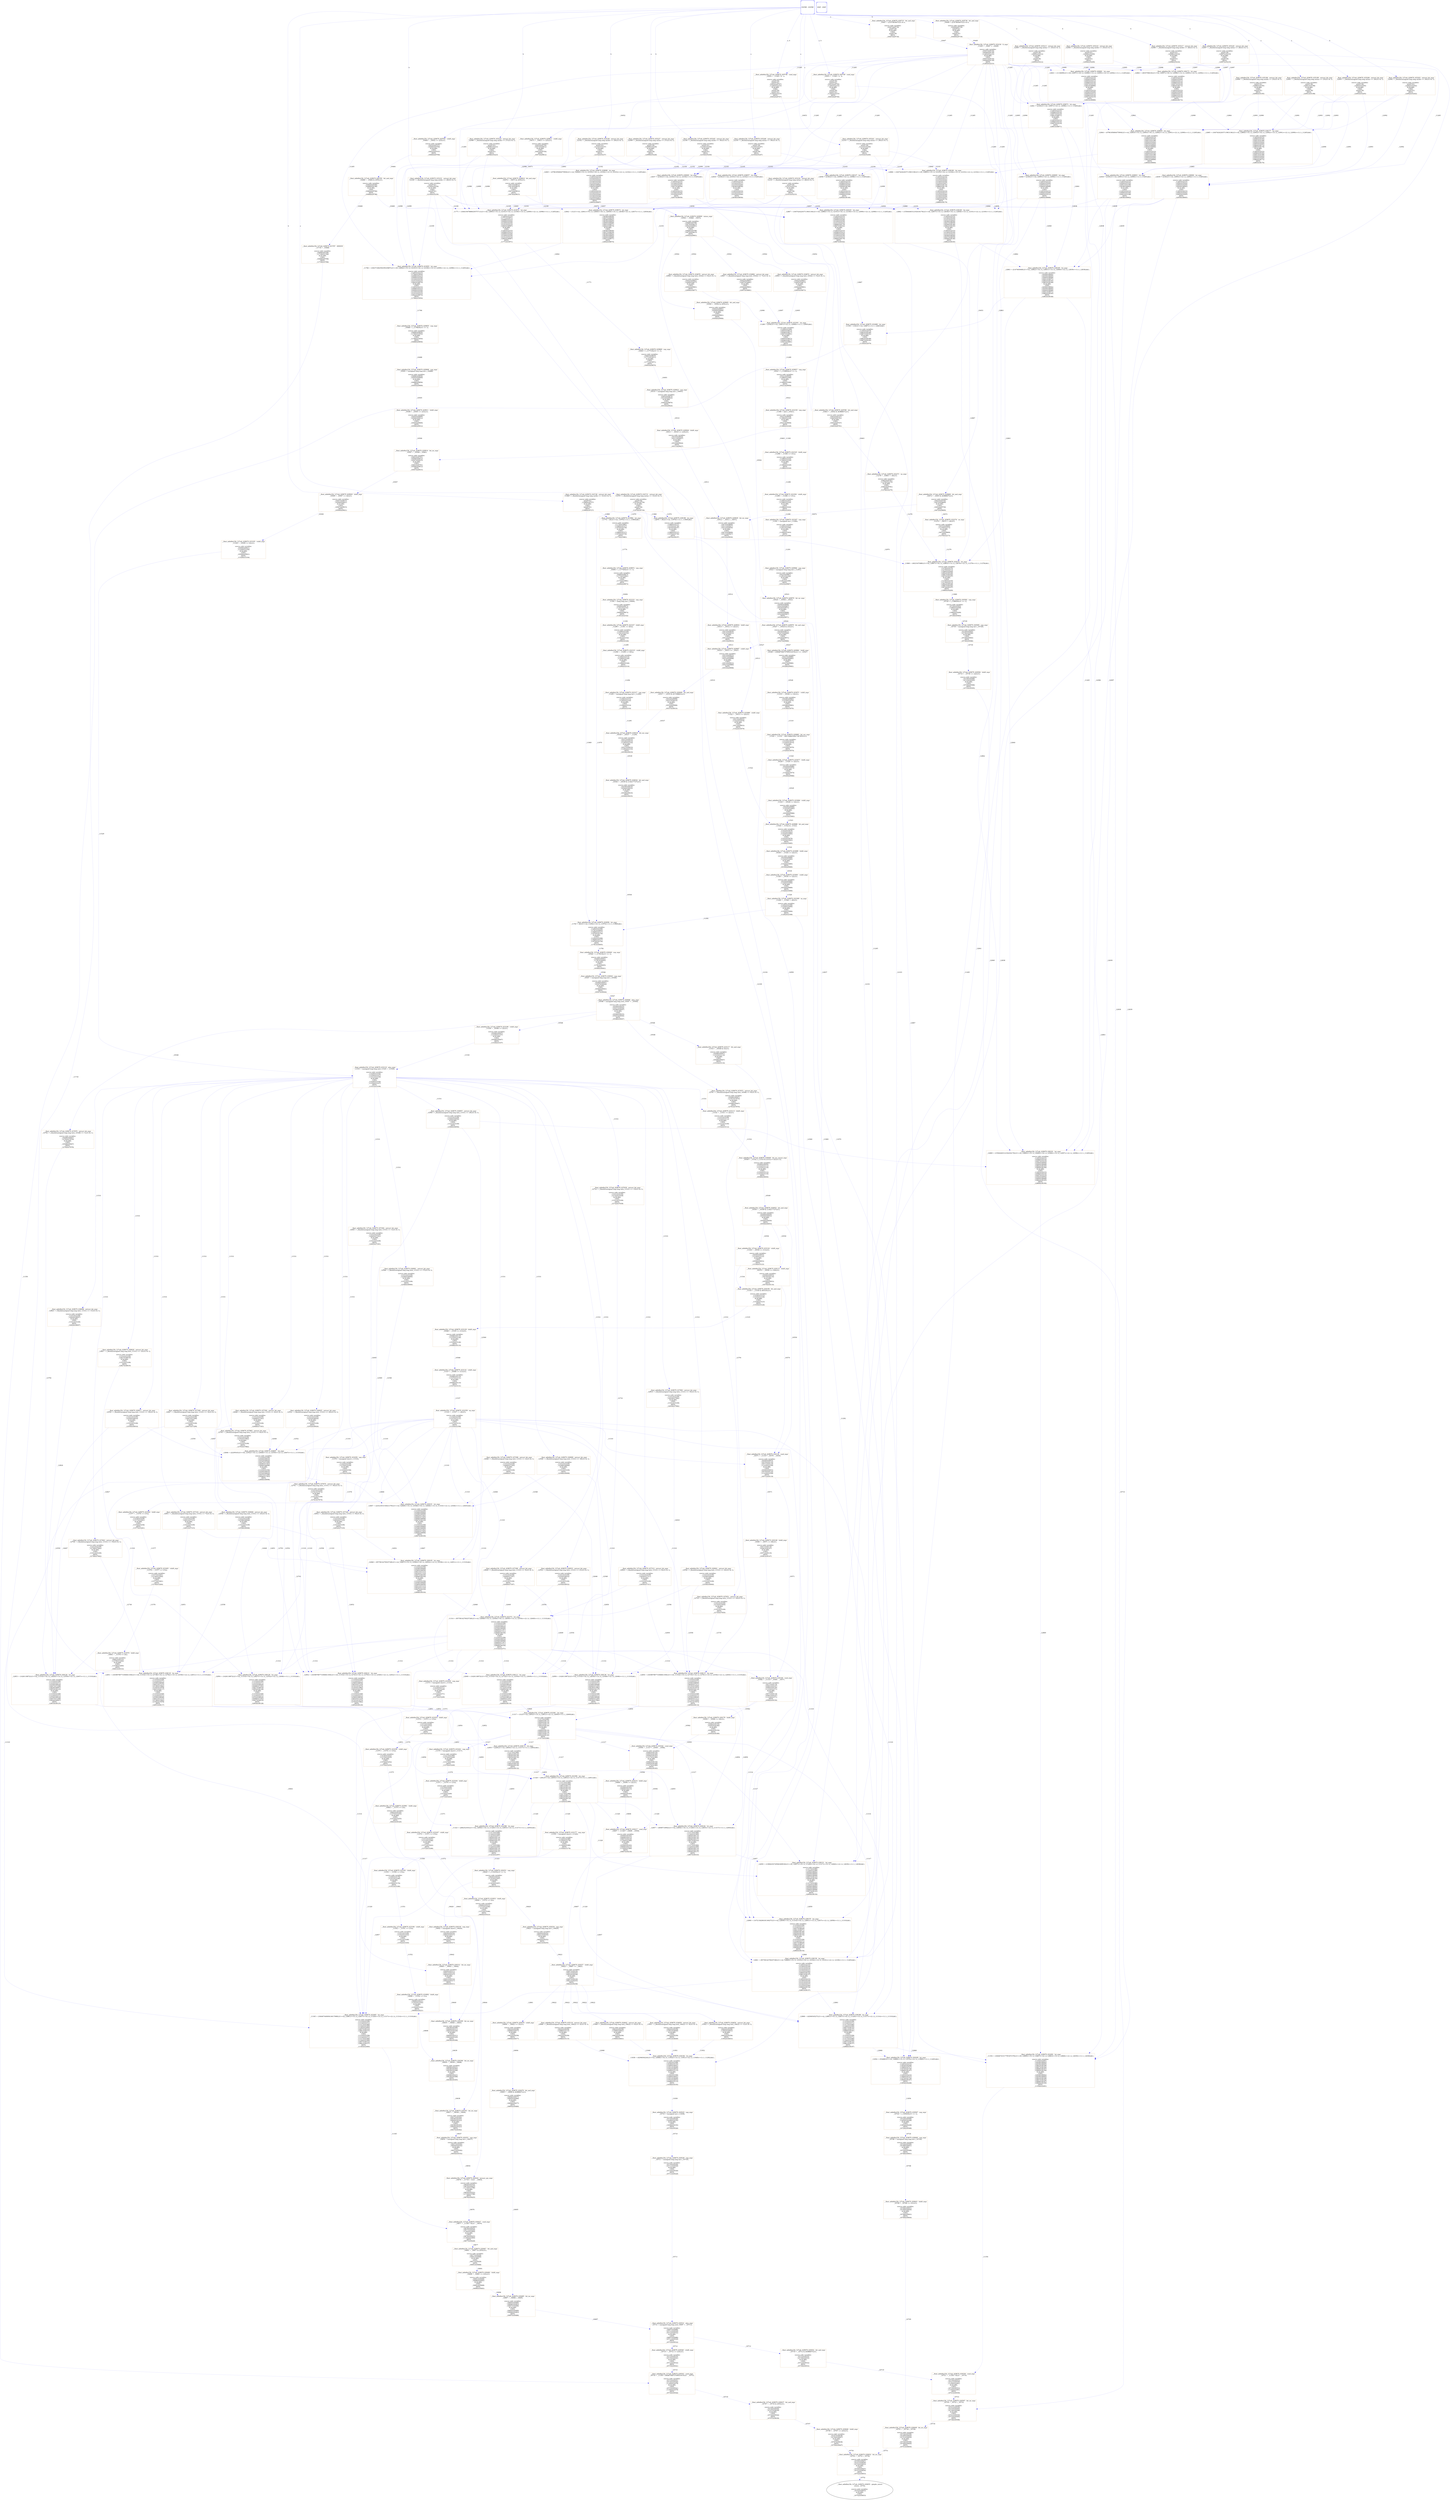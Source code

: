 digraph G {
0[color=blue,shape=Msquare,label="ENTRY - ENTRY"];
1[color=blue,shape=Msquare,label="EXIT - EXIT"];
2[color=burlywood,shape=box,label="__float_adde8m23b_127nih_429679_429733 - bit_and_expr\n_10447 = (2147483647LLU) & a;\n\nsource code variables:\n_10447(429734)\na(429736)\nSCALARS:\nUSES:\na(429736)\nDEFS:\n_10447(429734)\n"];
3[color=burlywood,shape=box,label="__float_adde8m23b_127nih_429679_429738 - bit_and_expr\n_10449 = (2147483647LLU) & b;\n\nsource code variables:\n_10449(429739)\nb(429741)\nSCALARS:\nUSES:\nb(429741)\nDEFS:\n_10449(429739)\n"];
4[color=burlywood,shape=box,label="__float_adde8m23b_127nih_429679_432234 - lt_expr\n_11265 = _10447 < _10449;\n\nsource code variables:\n_10447(429734)\n_10449(429739)\n_11265(432233)\nSCALARS:\nUSES:\n_10447(429734)\n_10449(429739)\nDEFS:\n_11265(432233)\n"];
5[color=burlywood,shape=box,label="__float_adde8m23b_127nih_429679_429746 - cond_expr\n_10452 = _11265 ? b : a;\n\nsource code variables:\na(429736)\nb(429741)\n_10452(429747)\n_11265(432233)\nSCALARS:\nUSES:\na(429736)\nb(429741)\n_11265(432233)\nDEFS:\n_10452(429747)\n"];
6[color=burlywood,shape=box,label="__float_adde8m23b_127nih_429679_429749 - cond_expr\n_10453 = _11265 ? a : b;\n\nsource code variables:\na(429736)\nb(429741)\n_10453(429750)\n_11265(432233)\nSCALARS:\nUSES:\na(429736)\nb(429741)\n_11265(432233)\nDEFS:\n_10453(429750)\n"];
7[color=burlywood,shape=box,label="__float_adde8m23b_127nih_429679_434728 - extract_bit_expr\n_11969 = (_Bool)(((unsigned long long int)(b) >> 31LLU) & 1);\n\nsource code variables:\nb(429741)\n_11969(434727)\nSCALARS:\nUSES:\nb(429741)\nDEFS:\n_11969(434727)\n"];
8[color=burlywood,shape=box,label="__float_adde8m23b_127nih_429679_434731 - extract_bit_expr\n_11970 = (_Bool)(((unsigned long long int)(a) >> 31LLU) & 1);\n\nsource code variables:\na(429736)\n_11970(434730)\nSCALARS:\nUSES:\na(429736)\nDEFS:\n_11970(434730)\n"];
9[color=burlywood,shape=box,label="__float_adde8m23b_127nih_429679_429780 - bit_and_expr\n_10463 = _10452 & (8388607LLU);\n\nsource code variables:\n_10452(429747)\n_10463(429781)\nSCALARS:\nUSES:\n_10452(429747)\nDEFS:\n_10463(429781)\n"];
10[color=burlywood,shape=box,label="__float_adde8m23b_127nih_429679_429783 - rshift_expr\n_10464 = _10452 >> (23LLU);\n\nsource code variables:\n_10452(429747)\n_10464(429784)\nSCALARS:\nUSES:\n_10452(429747)\nDEFS:\n_10464(429784)\n"];
11[color=burlywood,shape=box,label="__float_adde8m23b_127nih_429679_429795 - bit_and_expr\n_10468 = _10464 & (255LLU);\n\nsource code variables:\n_10464(429784)\n_10468(429796)\nSCALARS:\nUSES:\n_10464(429784)\nDEFS:\n_10468(429796)\n"];
12[color=burlywood,shape=box,label="__float_adde8m23b_127nih_429679_433787 - ASSIGN\n_11718 = _10468;\n\nsource code variables:\n_10468(429796)\n_11718(433786)\nSCALARS:\nUSES:\n_10468(429796)\nDEFS:\n_11718(433786)\n"];
13[color=burlywood,shape=box,label="__float_adde8m23b_127nih_429679_429808 - bit_and_expr\n_10472 = _10453 & (8388607LLU);\n\nsource code variables:\n_10453(429750)\n_10472(429809)\nSCALARS:\nUSES:\n_10453(429750)\nDEFS:\n_10472(429809)\n"];
14[color=burlywood,shape=box,label="__float_adde8m23b_127nih_429679_429811 - rshift_expr\n_10473 = _10453 >> (23LLU);\n\nsource code variables:\n_10453(429750)\n_10473(429812)\nSCALARS:\nUSES:\n_10453(429750)\nDEFS:\n_10473(429812)\n"];
15[color=burlywood,shape=box,label="__float_adde8m23b_127nih_429679_429814 - bit_and_expr\n_10474 = _10473 & (255LLU);\n\nsource code variables:\n_10473(429812)\n_10474(429815)\nSCALARS:\nUSES:\n_10473(429812)\nDEFS:\n_10474(429815)\n"];
16[color=burlywood,shape=box,label="__float_adde8m23b_127nih_429679_435196 - extract_bit_expr\n_12090 = (_Bool)(((unsigned long long int)(b) >> 23LLU) & 1);\n\nsource code variables:\nb(429741)\n_12090(435195)\nSCALARS:\nUSES:\nb(429741)\nDEFS:\n_12090(435195)\n"];
17[color=burlywood,shape=box,label="__float_adde8m23b_127nih_429679_435199 - extract_bit_expr\n_12091 = (_Bool)(((unsigned long long int)(a) >> 23LLU) & 1);\n\nsource code variables:\na(429736)\n_12091(435198)\nSCALARS:\nUSES:\na(429736)\nDEFS:\n_12091(435198)\n"];
18[color=burlywood,shape=box,label="__float_adde8m23b_127nih_429679_435203 - extract_bit_expr\n_12092 = (_Bool)(((unsigned long long int)(b) >> 24LLU) & 1);\n\nsource code variables:\nb(429741)\n_12092(435202)\nSCALARS:\nUSES:\nb(429741)\nDEFS:\n_12092(435202)\n"];
19[color=burlywood,shape=box,label="__float_adde8m23b_127nih_429679_435206 - extract_bit_expr\n_12093 = (_Bool)(((unsigned long long int)(a) >> 24LLU) & 1);\n\nsource code variables:\na(429736)\n_12093(435205)\nSCALARS:\nUSES:\na(429736)\nDEFS:\n_12093(435205)\n"];
20[color=burlywood,shape=box,label="__float_adde8m23b_127nih_429679_435210 - extract_bit_expr\n_12094 = (_Bool)(((unsigned long long int)(b) >> 25LLU) & 1);\n\nsource code variables:\nb(429741)\n_12094(435209)\nSCALARS:\nUSES:\nb(429741)\nDEFS:\n_12094(435209)\n"];
21[color=burlywood,shape=box,label="__float_adde8m23b_127nih_429679_435213 - extract_bit_expr\n_12095 = (_Bool)(((unsigned long long int)(a) >> 25LLU) & 1);\n\nsource code variables:\na(429736)\n_12095(435212)\nSCALARS:\nUSES:\na(429736)\nDEFS:\n_12095(435212)\n"];
22[color=burlywood,shape=box,label="__float_adde8m23b_127nih_429679_435217 - extract_bit_expr\n_12096 = (_Bool)(((unsigned long long int)(b) >> 26LLU) & 1);\n\nsource code variables:\nb(429741)\n_12096(435216)\nSCALARS:\nUSES:\nb(429741)\nDEFS:\n_12096(435216)\n"];
23[color=burlywood,shape=box,label="__float_adde8m23b_127nih_429679_435220 - extract_bit_expr\n_12097 = (_Bool)(((unsigned long long int)(a) >> 26LLU) & 1);\n\nsource code variables:\na(429736)\n_12097(435219)\nSCALARS:\nUSES:\na(429736)\nDEFS:\n_12097(435219)\n"];
24[color=burlywood,shape=box,label="__float_adde8m23b_127nih_429679_435224 - extract_bit_expr\n_12098 = (_Bool)(((unsigned long long int)(b) >> 27LLU) & 1);\n\nsource code variables:\nb(429741)\n_12098(435223)\nSCALARS:\nUSES:\nb(429741)\nDEFS:\n_12098(435223)\n"];
25[color=burlywood,shape=box,label="__float_adde8m23b_127nih_429679_435227 - extract_bit_expr\n_12099 = (_Bool)(((unsigned long long int)(a) >> 27LLU) & 1);\n\nsource code variables:\na(429736)\n_12099(435226)\nSCALARS:\nUSES:\na(429736)\nDEFS:\n_12099(435226)\n"];
26[color=burlywood,shape=box,label="__float_adde8m23b_127nih_429679_435231 - extract_bit_expr\n_12100 = (_Bool)(((unsigned long long int)(b) >> 28LLU) & 1);\n\nsource code variables:\nb(429741)\n_12100(435230)\nSCALARS:\nUSES:\nb(429741)\nDEFS:\n_12100(435230)\n"];
27[color=burlywood,shape=box,label="__float_adde8m23b_127nih_429679_435234 - extract_bit_expr\n_12101 = (_Bool)(((unsigned long long int)(a) >> 28LLU) & 1);\n\nsource code variables:\na(429736)\n_12101(435233)\nSCALARS:\nUSES:\na(429736)\nDEFS:\n_12101(435233)\n"];
28[color=burlywood,shape=box,label="__float_adde8m23b_127nih_429679_435238 - extract_bit_expr\n_12102 = (_Bool)(((unsigned long long int)(b) >> 29LLU) & 1);\n\nsource code variables:\nb(429741)\n_12102(435237)\nSCALARS:\nUSES:\nb(429741)\nDEFS:\n_12102(435237)\n"];
29[color=burlywood,shape=box,label="__float_adde8m23b_127nih_429679_435241 - extract_bit_expr\n_12103 = (_Bool)(((unsigned long long int)(a) >> 29LLU) & 1);\n\nsource code variables:\na(429736)\n_12103(435240)\nSCALARS:\nUSES:\na(429736)\nDEFS:\n_12103(435240)\n"];
30[color=burlywood,shape=box,label="__float_adde8m23b_127nih_429679_435245 - extract_bit_expr\n_12104 = (_Bool)(((unsigned long long int)(b) >> 30LLU) & 1);\n\nsource code variables:\nb(429741)\n_12104(435244)\nSCALARS:\nUSES:\nb(429741)\nDEFS:\n_12104(435244)\n"];
31[color=burlywood,shape=box,label="__float_adde8m23b_127nih_429679_435248 - extract_bit_expr\n_12105 = (_Bool)(((unsigned long long int)(a) >> 30LLU) & 1);\n\nsource code variables:\na(429736)\n_12105(435247)\nSCALARS:\nUSES:\na(429736)\nDEFS:\n_12105(435247)\n"];
32[color=burlywood,shape=box,label="__float_adde8m23b_127nih_429679_432271 - ne_expr\n_11278 = _10463 != (0LLU);\n\nsource code variables:\n_10463(429781)\n_11278(432270)\nSCALARS:\nUSES:\n_10463(429781)\nDEFS:\n_11278(432270)\n"];
33[color=burlywood,shape=box,label="__float_adde8m23b_127nih_429679_432274 - ne_expr\n_11279 = _10472 != (0LLU);\n\nsource code variables:\n_10472(429809)\n_11279(432273)\nSCALARS:\nUSES:\n_10472(429809)\nDEFS:\n_11279(432273)\n"];
34[color=burlywood,shape=box,label="__float_adde8m23b_127nih_429679_438057 - lut_expr\n_12836 = (216LLU>>(((_12103)<<2) | ((_12102)<<1) | (_11265)))&1;\n\nsource code variables:\n_11265(432233)\n_12102(435237)\n_12103(435240)\n_12836(438056)\nSCALARS:\nUSES:\n_11265(432233)\n_12102(435237)\n_12103(435240)\nDEFS:\n_12836(438056)\n"];
35[color=burlywood,shape=box,label="__float_adde8m23b_127nih_429679_438060 - lut_expr\n_12837 = (216LLU>>(((_12105)<<2) | ((_12104)<<1) | (_11265)))&1;\n\nsource code variables:\n_11265(432233)\n_12104(435244)\n_12105(435247)\n_12837(438059)\nSCALARS:\nUSES:\n_11265(432233)\n_12104(435244)\n_12105(435247)\nDEFS:\n_12837(438059)\n"];
36[color=burlywood,shape=box,label="__float_adde8m23b_127nih_429679_438063 - lut_expr\n_12838 = (216LLU>>(((_12091)<<2) | ((_12090)<<1) | (_11265)))&1;\n\nsource code variables:\n_11265(432233)\n_12090(435195)\n_12091(435198)\n_12838(438062)\nSCALARS:\nUSES:\n_11265(432233)\n_12090(435195)\n_12091(435198)\nDEFS:\n_12838(438062)\n"];
37[color=burlywood,shape=box,label="__float_adde8m23b_127nih_429679_438066 - lut_expr\n_12839 = (216LLU>>(((_12093)<<2) | ((_12092)<<1) | (_11265)))&1;\n\nsource code variables:\n_11265(432233)\n_12092(435202)\n_12093(435205)\n_12839(438065)\nSCALARS:\nUSES:\n_11265(432233)\n_12092(435202)\n_12093(435205)\nDEFS:\n_12839(438065)\n"];
38[color=burlywood,shape=box,label="__float_adde8m23b_127nih_429679_438069 - lut_expr\n_12840 = (216LLU>>(((_12095)<<2) | ((_12094)<<1) | (_11265)))&1;\n\nsource code variables:\n_11265(432233)\n_12094(435209)\n_12095(435212)\n_12840(438068)\nSCALARS:\nUSES:\n_11265(432233)\n_12094(435209)\n_12095(435212)\nDEFS:\n_12840(438068)\n"];
39[color=burlywood,shape=box,label="__float_adde8m23b_127nih_429679_438072 - lut_expr\n_12841 = (216LLU>>(((_12097)<<2) | ((_12096)<<1) | (_11265)))&1;\n\nsource code variables:\n_11265(432233)\n_12096(435216)\n_12097(435219)\n_12841(438071)\nSCALARS:\nUSES:\n_11265(432233)\n_12096(435216)\n_12097(435219)\nDEFS:\n_12841(438071)\n"];
40[color=burlywood,shape=box,label="__float_adde8m23b_127nih_429679_438075 - lut_expr\n_12842 = (1LLU>>(((_12841)<<5) | ((_12840)<<4) | ((_12839)<<3) | ((_12838)<<2) | ((_12837)<<1) | (_12836)))&1;\n\nsource code variables:\n_12836(438056)\n_12837(438059)\n_12838(438062)\n_12839(438065)\n_12840(438068)\n_12841(438071)\n_12842(438074)\nSCALARS:\nUSES:\n_12836(438056)\n_12837(438059)\n_12838(438062)\n_12839(438065)\n_12840(438068)\n_12841(438071)\nDEFS:\n_12842(438074)\n"];
41[color=burlywood,shape=box,label="__float_adde8m23b_127nih_429679_433955 - lut_expr\n_11766 = (18437168259439525887LLU>>(((_12842)<<5) | ((_12101)<<4) | ((_12100)<<3) | ((_12099)<<2) | ((_12098)<<1) | (_11265)))&1;\n\nsource code variables:\n_11265(432233)\n_11766(433954)\n_12098(435223)\n_12099(435226)\n_12100(435230)\n_12101(435233)\n_12842(438074)\nSCALARS:\nUSES:\n_11265(432233)\n_12098(435223)\n_12099(435226)\n_12100(435230)\n_12101(435233)\n_12842(438074)\nDEFS:\n_11766(433954)\n"];
42[color=burlywood,shape=box,label="__float_adde8m23b_127nih_429679_429855 - nop_expr\n_10488 = (_11766)%(1U << 1);\n\nsource code variables:\n_10488(429856)\n_11766(433954)\nSCALARS:\nUSES:\n_11766(433954)\nDEFS:\n_10488(429856)\n"];
43[color=burlywood,shape=box,label="__float_adde8m23b_127nih_429679_438081 - lut_expr\n_12843 = (1116699LLU>>(((_12097)<<4) | ((_12096)<<3) | ((_12095)<<2) | ((_12094)<<1) | (_11265)))&1;\n\nsource code variables:\n_11265(432233)\n_12094(435209)\n_12095(435212)\n_12096(435216)\n_12097(435219)\n_12843(438080)\nSCALARS:\nUSES:\n_11265(432233)\n_12094(435209)\n_12095(435212)\n_12096(435216)\n_12097(435219)\nDEFS:\n_12843(438080)\n"];
44[color=burlywood,shape=box,label="__float_adde8m23b_127nih_429679_438085 - lut_expr\n_12844 = (4796185684475904LLU>>(((_12843)<<5) | ((_12093)<<4) | ((_12092)<<3) | ((_12091)<<2) | ((_12090)<<1) | (_11265)))&1;\n\nsource code variables:\n_11265(432233)\n_12090(435195)\n_12091(435198)\n_12092(435202)\n_12093(435205)\n_12843(438080)\n_12844(438084)\nSCALARS:\nUSES:\n_11265(432233)\n_12090(435195)\n_12091(435198)\n_12092(435202)\n_12093(435205)\n_12843(438080)\nDEFS:\n_12844(438084)\n"];
45[color=burlywood,shape=box,label="__float_adde8m23b_127nih_429679_438088 - lut_expr\n_12845 = (4796185684475904LLU>>(((_12844)<<5) | ((_12105)<<4) | ((_12104)<<3) | ((_12103)<<2) | ((_12102)<<1) | (_11265)))&1;\n\nsource code variables:\n_11265(432233)\n_12102(435237)\n_12103(435240)\n_12104(435244)\n_12105(435247)\n_12844(438084)\n_12845(438087)\nSCALARS:\nUSES:\n_11265(432233)\n_12102(435237)\n_12103(435240)\n_12104(435244)\n_12105(435247)\n_12844(438084)\nDEFS:\n_12845(438087)\n"];
46[color=burlywood,shape=box,label="__float_adde8m23b_127nih_429679_433972 - lut_expr\n_11771 = (18441947888025075711LLU>>(((_12845)<<5) | ((_12101)<<4) | ((_12100)<<3) | ((_12099)<<2) | ((_12098)<<1) | (_11265)))&1;\n\nsource code variables:\n_11265(432233)\n_11771(433971)\n_12098(435223)\n_12099(435226)\n_12100(435230)\n_12101(435233)\n_12845(438087)\nSCALARS:\nUSES:\n_11265(432233)\n_12098(435223)\n_12099(435226)\n_12100(435230)\n_12101(435233)\n_12845(438087)\nDEFS:\n_11771(433971)\n"];
47[color=burlywood,shape=box,label="__float_adde8m23b_127nih_429679_429869 - nop_expr\n_10493 = (_11771)%(1U << 1);\n\nsource code variables:\n_10493(429870)\n_11771(433971)\nSCALARS:\nUSES:\n_11771(433971)\nDEFS:\n_10493(429870)\n"];
48[color=burlywood,shape=box,label="__float_adde8m23b_127nih_429679_433982 - lut_expr\n_11774 = (6LLU>>(((_11970)<<1) | (_11969)))&1;\n\nsource code variables:\n_11774(433981)\n_11969(434727)\n_11970(434730)\nSCALARS:\nUSES:\n_11969(434727)\n_11970(434730)\nDEFS:\n_11774(433981)\n"];
49[color=burlywood,shape=box,label="__float_adde8m23b_127nih_429679_429872 - nop_expr\n_10494 = (_11774)%(1U << 1);\n\nsource code variables:\n_10494(429873)\n_11774(433981)\nSCALARS:\nUSES:\n_11774(433981)\nDEFS:\n_10494(429873)\n"];
50[color=burlywood,shape=box,label="__float_adde8m23b_127nih_429679_429900 - minus_expr\n_10502 = _10468 - _10474;\n\nsource code variables:\n_10468(429796)\n_10474(429815)\n_10502(429901)\nSCALARS:\nUSES:\n_10468(429796)\n_10474(429815)\nDEFS:\n_10502(429901)\n"];
51[color=burlywood,shape=box,label="__float_adde8m23b_127nih_429679_429905 - bit_and_expr\n_10504 = _10502 & (255LLU);\n\nsource code variables:\n_10502(429901)\n_10504(429906)\nSCALARS:\nUSES:\n_10502(429901)\nDEFS:\n_10504(429906)\n"];
52[color=burlywood,shape=box,label="__float_adde8m23b_127nih_429679_429908 - nop_expr\n_10505 = (unsigned long long int) (_10488);\n\nsource code variables:\n_10488(429856)\n_10505(429909)\nSCALARS:\nUSES:\n_10488(429856)\nDEFS:\n_10505(429909)\n"];
53[color=burlywood,shape=box,label="__float_adde8m23b_127nih_429679_429911 - lshift_expr\n_10506 = _10505 << (23LLU);\n\nsource code variables:\n_10505(429909)\n_10506(429912)\nSCALARS:\nUSES:\n_10505(429909)\nDEFS:\n_10506(429912)\n"];
54[color=burlywood,shape=box,label="__float_adde8m23b_127nih_429679_429914 - bit_ior_expr\n_10507 = _10506 | _10463;\n\nsource code variables:\n_10463(429781)\n_10506(429912)\n_10507(429915)\nSCALARS:\nUSES:\n_10463(429781)\n_10506(429912)\nDEFS:\n_10507(429915)\n"];
55[color=burlywood,shape=box,label="__float_adde8m23b_127nih_429679_429920 - lshift_expr\n_10509 = _10507 << (2LLU);\n\nsource code variables:\n_10507(429915)\n_10509(429921)\nSCALARS:\nUSES:\n_10507(429915)\nDEFS:\n_10509(429921)\n"];
56[color=burlywood,shape=box,label="__float_adde8m23b_127nih_429679_429923 - nop_expr\n_10510 = (unsigned long long int) (_10493);\n\nsource code variables:\n_10493(429870)\n_10510(429924)\nSCALARS:\nUSES:\n_10493(429870)\nDEFS:\n_10510(429924)\n"];
57[color=burlywood,shape=box,label="__float_adde8m23b_127nih_429679_429926 - lshift_expr\n_10511 = _10510 << (23LLU);\n\nsource code variables:\n_10510(429924)\n_10511(429927)\nSCALARS:\nUSES:\n_10510(429924)\nDEFS:\n_10511(429927)\n"];
58[color=burlywood,shape=box,label="__float_adde8m23b_127nih_429679_429929 - bit_ior_expr\n_10512 = _10511 | _10472;\n\nsource code variables:\n_10472(429809)\n_10511(429927)\n_10512(429930)\nSCALARS:\nUSES:\n_10472(429809)\n_10511(429927)\nDEFS:\n_10512(429930)\n"];
59[color=burlywood,shape=box,label="__float_adde8m23b_127nih_429679_429932 - lshift_expr\n_10513 = _10512 << (2LLU);\n\nsource code variables:\n_10512(429930)\n_10513(429933)\nSCALARS:\nUSES:\n_10512(429930)\nDEFS:\n_10513(429933)\n"];
60[color=burlywood,shape=box,label="__float_adde8m23b_127nih_429679_434874 - extract_bit_expr\n_12005 = (_Bool)(((unsigned long long int)(_10502) >> 5LLU) & 1);\n\nsource code variables:\n_10502(429901)\n_12005(434873)\nSCALARS:\nUSES:\n_10502(429901)\nDEFS:\n_12005(434873)\n"];
61[color=burlywood,shape=box,label="__float_adde8m23b_127nih_429679_434878 - extract_bit_expr\n_12006 = (_Bool)(((unsigned long long int)(_10502) >> 6LLU) & 1);\n\nsource code variables:\n_10502(429901)\n_12006(434877)\nSCALARS:\nUSES:\n_10502(429901)\nDEFS:\n_12006(434877)\n"];
62[color=burlywood,shape=box,label="__float_adde8m23b_127nih_429679_434882 - extract_bit_expr\n_12007 = (_Bool)(((unsigned long long int)(_10502) >> 7LLU) & 1);\n\nsource code variables:\n_10502(429901)\n_12007(434881)\nSCALARS:\nUSES:\n_10502(429901)\nDEFS:\n_12007(434881)\n"];
63[color=burlywood,shape=box,label="__float_adde8m23b_127nih_429679_432301 - lut_expr\n_11289 = (254LLU>>(((_12007)<<2) | ((_12006)<<1) | (_12005)))&1;\n\nsource code variables:\n_11289(432300)\n_12005(434873)\n_12006(434877)\n_12007(434881)\nSCALARS:\nUSES:\n_12005(434873)\n_12006(434877)\n_12007(434881)\nDEFS:\n_11289(432300)\n"];
64[color=burlywood,shape=box,label="__float_adde8m23b_127nih_429679_429957 - nop_expr\n_10521 = (_11289)%(1U << 1);\n\nsource code variables:\n_10521(429958)\n_11289(432300)\nSCALARS:\nUSES:\n_11289(432300)\nDEFS:\n_10521(429958)\n"];
65[color=burlywood,shape=box,label="__float_adde8m23b_127nih_429679_432330 - nop_expr\n_11300 = (int) (_10521);\n\nsource code variables:\n_10521(429958)\n_11300(432329)\nSCALARS:\nUSES:\n_10521(429958)\nDEFS:\n_11300(432329)\n"];
66[color=burlywood,shape=box,label="__float_adde8m23b_127nih_429679_432325 - lshift_expr\n_11298 = _11300 << (31u);\n\nsource code variables:\n_11298(432324)\n_11300(432329)\nSCALARS:\nUSES:\n_11300(432329)\nDEFS:\n_11298(432324)\n"];
67[color=burlywood,shape=box,label="__float_adde8m23b_127nih_429679_432304 - rshift_expr\n_11290 = _11298 >> (31u);\n\nsource code variables:\n_11290(432303)\n_11298(432324)\nSCALARS:\nUSES:\n_11298(432324)\nDEFS:\n_11290(432303)\n"];
68[color=burlywood,shape=box,label="__float_adde8m23b_127nih_429679_432307 - nop_expr\n_11291 = (unsigned int) (_11290);\n\nsource code variables:\n_11290(432303)\n_11291(432306)\nSCALARS:\nUSES:\n_11290(432303)\nDEFS:\n_11291(432306)\n"];
69[color=burlywood,shape=box,label="__float_adde8m23b_127nih_429679_429966 - nop_expr\n_10523 = (unsigned long long int) (_11291);\n\nsource code variables:\n_10523(429967)\n_11291(432306)\nSCALARS:\nUSES:\n_11291(432306)\nDEFS:\n_10523(429967)\n"];
70[color=burlywood,shape=box,label="__float_adde8m23b_127nih_429679_429970 - bit_ior_expr\n_10524 = _10504 | _10523;\n\nsource code variables:\n_10504(429906)\n_10523(429967)\n_10524(429971)\nSCALARS:\nUSES:\n_10504(429906)\n_10523(429967)\nDEFS:\n_10524(429971)\n"];
71[color=burlywood,shape=box,label="__float_adde8m23b_127nih_429679_429979 - bit_and_expr\n_10527 = _10524 & (31LLU);\n\nsource code variables:\n_10524(429971)\n_10527(429980)\nSCALARS:\nUSES:\n_10524(429971)\nDEFS:\n_10527(429980)\n"];
72[color=burlywood,shape=box,label="__float_adde8m23b_127nih_429679_429982 - lshift_expr\n_10528 = (18446744073709551615LLU) << _10527;\n\nsource code variables:\n_10527(429980)\n_10528(429983)\nSCALARS:\nUSES:\n_10527(429980)\nDEFS:\n_10528(429983)\n"];
73[color=burlywood,shape=box,label="__float_adde8m23b_127nih_429679_433071 - rshift_expr\n_11519 = _10528 >> (2LLU);\n\nsource code variables:\n_10528(429983)\n_11519(433070)\nSCALARS:\nUSES:\n_10528(429983)\nDEFS:\n_11519(433070)\n"];
74[color=burlywood,shape=box,label="__float_adde8m23b_127nih_429679_429985 - bit_xor_expr\n_11520 = _11519 ^ (4611686018427387903LLU);\n\nsource code variables:\n_11519(433070)\n_11520(433074)\nSCALARS:\nUSES:\n_11519(433070)\nDEFS:\n_11520(433074)\n"];
75[color=burlywood,shape=box,label="__float_adde8m23b_127nih_429679_433077 - lshift_expr\n_10529 = _11520 << (2LLU);\n\nsource code variables:\n_10529(429986)\n_11520(433074)\nSCALARS:\nUSES:\n_11520(433074)\nDEFS:\n_10529(429986)\n"];
76[color=burlywood,shape=box,label="__float_adde8m23b_127nih_429679_433080 - rshift_expr\n_11522 = _10513 >> (2LLU);\n\nsource code variables:\n_10513(429933)\n_11522(433079)\nSCALARS:\nUSES:\n_10513(429933)\nDEFS:\n_11522(433079)\n"];
77[color=burlywood,shape=box,label="__float_adde8m23b_127nih_429679_433084 - rshift_expr\n_11523 = _10529 >> (2LLU);\n\nsource code variables:\n_10529(429986)\n_11523(433083)\nSCALARS:\nUSES:\n_10529(429986)\nDEFS:\n_11523(433083)\n"];
78[color=burlywood,shape=box,label="__float_adde8m23b_127nih_429679_429988 - bit_and_expr\n_11524 = _11522 & _11523;\n\nsource code variables:\n_11522(433079)\n_11523(433083)\n_11524(433085)\nSCALARS:\nUSES:\n_11522(433079)\n_11523(433083)\nDEFS:\n_11524(433085)\n"];
79[color=burlywood,shape=box,label="__float_adde8m23b_127nih_429679_433088 - lshift_expr\n_10530 = _11524 << (2LLU);\n\nsource code variables:\n_10530(429989)\n_11524(433085)\nSCALARS:\nUSES:\n_11524(433085)\nDEFS:\n_10530(429989)\n"];
80[color=burlywood,shape=box,label="__float_adde8m23b_127nih_429679_433091 - rshift_expr\n_11526 = _10530 >> (2LLU);\n\nsource code variables:\n_10530(429989)\n_11526(433090)\nSCALARS:\nUSES:\n_10530(429989)\nDEFS:\n_11526(433090)\n"];
81[color=burlywood,shape=box,label="__float_adde8m23b_127nih_429679_432309 - ne_expr\n_11292 = _11526 != (0LLU);\n\nsource code variables:\n_11292(432308)\n_11526(433090)\nSCALARS:\nUSES:\n_11526(433090)\nDEFS:\n_11292(432308)\n"];
82[color=burlywood,shape=box,label="__float_adde8m23b_127nih_429679_429997 - rshift_expr\n_10533 = _10513 >> _10527;\n\nsource code variables:\n_10513(429933)\n_10527(429980)\n_10533(429998)\nSCALARS:\nUSES:\n_10513(429933)\n_10527(429980)\nDEFS:\n_10533(429998)\n"];
83[color=burlywood,shape=box,label="__float_adde8m23b_127nih_429679_430009 - bit_and_expr\n_10537 = _10533 & (67108863LLU);\n\nsource code variables:\n_10533(429998)\n_10537(430010)\nSCALARS:\nUSES:\n_10533(429998)\nDEFS:\n_10537(430010)\n"];
84[color=burlywood,shape=box,label="__float_adde8m23b_127nih_429679_432333 - nop_expr\n_11301 = (long long int) (_10494);\n\nsource code variables:\n_10494(429873)\n_11301(432332)\nSCALARS:\nUSES:\n_10494(429873)\nDEFS:\n_11301(432332)\n"];
85[color=burlywood,shape=box,label="__float_adde8m23b_127nih_429679_432327 - lshift_expr\n_11299 = _11301 << (63u);\n\nsource code variables:\n_11299(432326)\n_11301(432332)\nSCALARS:\nUSES:\n_11301(432332)\nDEFS:\n_11299(432326)\n"];
86[color=burlywood,shape=box,label="__float_adde8m23b_127nih_429679_432315 - rshift_expr\n_11294 = _11299 >> (63u);\n\nsource code variables:\n_11294(432314)\n_11299(432326)\nSCALARS:\nUSES:\n_11299(432326)\nDEFS:\n_11294(432314)\n"];
87[color=burlywood,shape=box,label="__float_adde8m23b_127nih_429679_432317 - nop_expr\n_11295 = (unsigned long long int) (_11294);\n\nsource code variables:\n_11294(432314)\n_11295(432316)\nSCALARS:\nUSES:\n_11294(432314)\nDEFS:\n_11295(432316)\n"];
88[color=burlywood,shape=box,label="__float_adde8m23b_127nih_429679_430018 - bit_xor_expr\n_10539 = _10537 ^ _11295;\n\nsource code variables:\n_10537(430010)\n_10539(430019)\n_11295(432316)\nSCALARS:\nUSES:\n_10537(430010)\n_11295(432316)\nDEFS:\n_10539(430019)\n"];
89[color=burlywood,shape=box,label="__float_adde8m23b_127nih_429679_430034 - bit_and_expr\n_10544 = _10539 & (134217727LLU);\n\nsource code variables:\n_10539(430019)\n_10544(430035)\nSCALARS:\nUSES:\n_10539(430019)\nDEFS:\n_10544(430035)\n"];
90[color=burlywood,shape=box,label="__float_adde8m23b_127nih_429679_434006 - lut_expr\n_11781 = (6LLU>>(((_11292)<<2) | ((_11970)<<1) | (_11969)))&1;\n\nsource code variables:\n_11292(432308)\n_11781(434005)\n_11969(434727)\n_11970(434730)\nSCALARS:\nUSES:\n_11292(432308)\n_11969(434727)\n_11970(434730)\nDEFS:\n_11781(434005)\n"];
91[color=burlywood,shape=box,label="__float_adde8m23b_127nih_429679_430040 - nop_expr\n_10546 = (_11781)%(1U << 1);\n\nsource code variables:\n_10546(430041)\n_11781(434005)\nSCALARS:\nUSES:\n_11781(434005)\nDEFS:\n_10546(430041)\n"];
92[color=burlywood,shape=box,label="__float_adde8m23b_127nih_429679_430043 - nop_expr\n_10547 = (unsigned long long int) (_10546);\n\nsource code variables:\n_10546(430041)\n_10547(430044)\nSCALARS:\nUSES:\n_10546(430041)\nDEFS:\n_10547(430044)\n"];
93[color=burlywood,shape=box,label="__float_adde8m23b_127nih_429679_430046 - plus_expr\n_10548 = (unsigned long long int)(_10547 + _10544);\n\nsource code variables:\n_10544(430035)\n_10547(430044)\n_10548(430047)\nSCALARS:\nUSES:\n_10544(430035)\n_10547(430044)\nDEFS:\n_10548(430047)\n"];
94[color=burlywood,shape=box,label="__float_adde8m23b_127nih_429679_433105 - rshift_expr\n_11529 = _10509 >> (2LLU);\n\nsource code variables:\n_10509(429921)\n_11529(433104)\nSCALARS:\nUSES:\n_10509(429921)\nDEFS:\n_11529(433104)\n"];
95[color=burlywood,shape=box,label="__float_adde8m23b_127nih_429679_433108 - rshift_expr\n_11530 = _10548 >> (2LLU);\n\nsource code variables:\n_10548(430047)\n_11530(433107)\nSCALARS:\nUSES:\n_10548(430047)\nDEFS:\n_11530(433107)\n"];
96[color=burlywood,shape=box,label="__float_adde8m23b_127nih_429679_433110 - plus_expr\n_11531 = (unsigned long long int)(_11529 + _11530);\n\nsource code variables:\n_11529(433104)\n_11530(433107)\n_11531(433109)\nSCALARS:\nUSES:\n_11529(433104)\n_11530(433107)\nDEFS:\n_11531(433109)\n"];
97[color=burlywood,shape=box,label="__float_adde8m23b_127nih_429679_433113 - lshift_expr\n_11532 = _11531 << (2LLU);\n\nsource code variables:\n_11531(433109)\n_11532(433112)\nSCALARS:\nUSES:\n_11531(433109)\nDEFS:\n_11532(433112)\n"];
98[color=burlywood,shape=box,label="__float_adde8m23b_127nih_429679_433117 - bit_and_expr\n_11533 = _10548 & (3LLU);\n\nsource code variables:\n_10548(430047)\n_11533(433116)\nSCALARS:\nUSES:\n_10548(430047)\nDEFS:\n_11533(433116)\n"];
99[color=burlywood,shape=box,label="__float_adde8m23b_127nih_429679_430049 - bit_ior_concat_expr\n_10549 = _11532 | (_11533 & ((1ULL<<2LLU)-1));\n\nsource code variables:\n_10549(430050)\n_11532(433112)\n_11533(433116)\nSCALARS:\nUSES:\n_11532(433112)\n_11533(433116)\nDEFS:\n_10549(430050)\n"];
100[color=burlywood,shape=box,label="__float_adde8m23b_127nih_429679_430052 - bit_and_expr\n_10550 = _10549 & (134217727LLU);\n\nsource code variables:\n_10549(430050)\n_10550(430053)\nSCALARS:\nUSES:\n_10549(430050)\nDEFS:\n_10550(430053)\n"];
101[color=burlywood,shape=box,label="__float_adde8m23b_127nih_429679_433124 - rshift_expr\n_11534 = _10550 >> (11LLU);\n\nsource code variables:\n_10550(430053)\n_11534(433123)\nSCALARS:\nUSES:\n_10550(430053)\nDEFS:\n_11534(433123)\n"];
102[color=burlywood,shape=box,label="__float_adde8m23b_127nih_429679_430109 - bit_and_expr\n_11535 = _11534 & (65535LLU);\n\nsource code variables:\n_11534(433123)\n_11535(433126)\nSCALARS:\nUSES:\n_11534(433123)\nDEFS:\n_11535(433126)\n"];
103[color=burlywood,shape=box,label="__float_adde8m23b_127nih_429679_433129 - lshift_expr\n_10568 = _11535 << (11LLU);\n\nsource code variables:\n_10568(430110)\n_11535(433126)\nSCALARS:\nUSES:\n_11535(433126)\nDEFS:\n_10568(430110)\n"];
104[color=burlywood,shape=box,label="__float_adde8m23b_127nih_429679_433132 - rshift_expr\n_11537 = _10568 >> (11LLU);\n\nsource code variables:\n_10568(430110)\n_11537(433131)\nSCALARS:\nUSES:\n_10568(430110)\nDEFS:\n_11537(433131)\n"];
105[color=burlywood,shape=box,label="__float_adde8m23b_127nih_429679_432359 - eq_expr\n_11310 = _11537 == (0LLU);\n\nsource code variables:\n_11310(432358)\n_11537(433131)\nSCALARS:\nUSES:\n_11537(433131)\nDEFS:\n_11310(432358)\n"];
106[color=burlywood,shape=box,label="__float_adde8m23b_127nih_429679_430115 - lshift_expr\n_10570 = _10550 << (16LLU);\n\nsource code variables:\n_10550(430053)\n_10570(430116)\nSCALARS:\nUSES:\n_10550(430053)\nDEFS:\n_10570(430116)\n"];
107[color=burlywood,shape=box,label="__float_adde8m23b_127nih_429679_430118 - cond_expr\n_10571 = _11310 ? _10570 : _10550;\n\nsource code variables:\n_10550(430053)\n_10570(430116)\n_10571(430119)\n_11310(432358)\nSCALARS:\nUSES:\n_10550(430053)\n_10570(430116)\n_11310(432358)\nDEFS:\n_10571(430119)\n"];
108[color=burlywood,shape=box,label="__float_adde8m23b_127nih_429679_430146 - lshift_expr\n_10581 = _10571 << (8LLU);\n\nsource code variables:\n_10571(430119)\n_10581(430147)\nSCALARS:\nUSES:\n_10571(430119)\nDEFS:\n_10581(430147)\n"];
109[color=burlywood,shape=box,label="__float_adde8m23b_127nih_429679_437292 - extract_bit_expr\n_12645 = (_Bool)(((unsigned long long int)(_11531) >> 1LLU) & 1);\n\nsource code variables:\n_11531(433109)\n_12645(437291)\nSCALARS:\nUSES:\n_11531(433109)\nDEFS:\n_12645(437291)\n"];
110[color=burlywood,shape=box,label="__float_adde8m23b_127nih_429679_436901 - extract_bit_expr\n_12546 = (_Bool)(((unsigned long long int)(_11531) >> 17LLU) & 1);\n\nsource code variables:\n_11531(433109)\n_12546(436900)\nSCALARS:\nUSES:\n_11531(433109)\nDEFS:\n_12546(436900)\n"];
111[color=burlywood,shape=box,label="__float_adde8m23b_127nih_429679_437296 - extract_bit_expr\n_12646 = (_Bool)(((unsigned long long int)(_11531) >> 2LLU) & 1);\n\nsource code variables:\n_11531(433109)\n_12646(437295)\nSCALARS:\nUSES:\n_11531(433109)\nDEFS:\n_12646(437295)\n"];
112[color=burlywood,shape=box,label="__float_adde8m23b_127nih_429679_436909 - extract_bit_expr\n_12548 = (_Bool)(((unsigned long long int)(_11531) >> 18LLU) & 1);\n\nsource code variables:\n_11531(433109)\n_12548(436908)\nSCALARS:\nUSES:\n_11531(433109)\nDEFS:\n_12548(436908)\n"];
113[color=burlywood,shape=box,label="__float_adde8m23b_127nih_429679_437300 - extract_bit_expr\n_12647 = (_Bool)(((unsigned long long int)(_11531) >> 3LLU) & 1);\n\nsource code variables:\n_11531(433109)\n_12647(437299)\nSCALARS:\nUSES:\n_11531(433109)\nDEFS:\n_12647(437299)\n"];
114[color=burlywood,shape=box,label="__float_adde8m23b_127nih_429679_436917 - extract_bit_expr\n_12550 = (_Bool)(((unsigned long long int)(_11531) >> 19LLU) & 1);\n\nsource code variables:\n_11531(433109)\n_12550(436916)\nSCALARS:\nUSES:\n_11531(433109)\nDEFS:\n_12550(436916)\n"];
115[color=burlywood,shape=box,label="__float_adde8m23b_127nih_429679_437304 - extract_bit_expr\n_12648 = (_Bool)(((unsigned long long int)(_11531) >> 4LLU) & 1);\n\nsource code variables:\n_11531(433109)\n_12648(437303)\nSCALARS:\nUSES:\n_11531(433109)\nDEFS:\n_12648(437303)\n"];
116[color=burlywood,shape=box,label="__float_adde8m23b_127nih_429679_436925 - extract_bit_expr\n_12552 = (_Bool)(((unsigned long long int)(_11531) >> 20LLU) & 1);\n\nsource code variables:\n_11531(433109)\n_12552(436924)\nSCALARS:\nUSES:\n_11531(433109)\nDEFS:\n_12552(436924)\n"];
117[color=burlywood,shape=box,label="__float_adde8m23b_127nih_429679_437308 - extract_bit_expr\n_12649 = (_Bool)(((unsigned long long int)(_11531) >> 5LLU) & 1);\n\nsource code variables:\n_11531(433109)\n_12649(437307)\nSCALARS:\nUSES:\n_11531(433109)\nDEFS:\n_12649(437307)\n"];
118[color=burlywood,shape=box,label="__float_adde8m23b_127nih_429679_436933 - extract_bit_expr\n_12554 = (_Bool)(((unsigned long long int)(_11531) >> 21LLU) & 1);\n\nsource code variables:\n_11531(433109)\n_12554(436932)\nSCALARS:\nUSES:\n_11531(433109)\nDEFS:\n_12554(436932)\n"];
119[color=burlywood,shape=box,label="__float_adde8m23b_127nih_429679_437312 - extract_bit_expr\n_12650 = (_Bool)(((unsigned long long int)(_11531) >> 6LLU) & 1);\n\nsource code variables:\n_11531(433109)\n_12650(437311)\nSCALARS:\nUSES:\n_11531(433109)\nDEFS:\n_12650(437311)\n"];
120[color=burlywood,shape=box,label="__float_adde8m23b_127nih_429679_436941 - extract_bit_expr\n_12556 = (_Bool)(((unsigned long long int)(_11531) >> 22LLU) & 1);\n\nsource code variables:\n_11531(433109)\n_12556(436940)\nSCALARS:\nUSES:\n_11531(433109)\nDEFS:\n_12556(436940)\n"];
121[color=burlywood,shape=box,label="__float_adde8m23b_127nih_429679_437316 - extract_bit_expr\n_12651 = (_Bool)(((unsigned long long int)(_11531) >> 7LLU) & 1);\n\nsource code variables:\n_11531(433109)\n_12651(437315)\nSCALARS:\nUSES:\n_11531(433109)\nDEFS:\n_12651(437315)\n"];
122[color=burlywood,shape=box,label="__float_adde8m23b_127nih_429679_436949 - extract_bit_expr\n_12558 = (_Bool)(((unsigned long long int)(_11531) >> 23LLU) & 1);\n\nsource code variables:\n_11531(433109)\n_12558(436948)\nSCALARS:\nUSES:\n_11531(433109)\nDEFS:\n_12558(436948)\n"];
123[color=burlywood,shape=box,label="__float_adde8m23b_127nih_429679_437320 - extract_bit_expr\n_12652 = (_Bool)(((unsigned long long int)(_11531) >> 8LLU) & 1);\n\nsource code variables:\n_11531(433109)\n_12652(437319)\nSCALARS:\nUSES:\n_11531(433109)\nDEFS:\n_12652(437319)\n"];
124[color=burlywood,shape=box,label="__float_adde8m23b_127nih_429679_436957 - extract_bit_expr\n_12560 = (_Bool)(((unsigned long long int)(_11531) >> 24LLU) & 1);\n\nsource code variables:\n_11531(433109)\n_12560(436956)\nSCALARS:\nUSES:\n_11531(433109)\nDEFS:\n_12560(436956)\n"];
125[color=burlywood,shape=box,label="__float_adde8m23b_127nih_429679_438097 - lut_expr\n_12846 = (2229543LLU>>(((_12552)<<4) | ((_12648)<<3) | ((_12550)<<2) | ((_12647)<<1) | (_11310)))&1;\n\nsource code variables:\n_11310(432358)\n_12550(436916)\n_12552(436924)\n_12647(437299)\n_12648(437303)\n_12846(438096)\nSCALARS:\nUSES:\n_11310(432358)\n_12550(436916)\n_12552(436924)\n_12647(437299)\n_12648(437303)\nDEFS:\n_12846(438096)\n"];
126[color=burlywood,shape=box,label="__float_adde8m23b_127nih_429679_438101 - lut_expr\n_12847 = (22521653154021376LLU>>(((_12846)<<5) | ((_12548)<<4) | ((_12646)<<3) | ((_11310)<<2) | ((_12546)<<1) | (_12645)))&1;\n\nsource code variables:\n_11310(432358)\n_12546(436900)\n_12548(436908)\n_12645(437291)\n_12646(437295)\n_12846(438096)\n_12847(438100)\nSCALARS:\nUSES:\n_11310(432358)\n_12546(436900)\n_12548(436908)\n_12645(437291)\n_12646(437295)\n_12846(438096)\nDEFS:\n_12847(438100)\n"];
127[color=burlywood,shape=box,label="__float_adde8m23b_127nih_429679_438105 - lut_expr\n_12848 = (9575814270025728LLU>>(((_12847)<<5) | ((_12560)<<4) | ((_12652)<<3) | ((_12558)<<2) | ((_12651)<<1) | (_11310)))&1;\n\nsource code variables:\n_11310(432358)\n_12558(436948)\n_12560(436956)\n_12651(437315)\n_12652(437319)\n_12847(438100)\n_12848(438104)\nSCALARS:\nUSES:\n_11310(432358)\n_12558(436948)\n_12560(436956)\n_12651(437315)\n_12652(437319)\n_12847(438100)\nDEFS:\n_12848(438104)\n"];
128[color=burlywood,shape=box,label="__float_adde8m23b_127nih_429679_432372 - lut_expr\n_11314 = (9575814270025728LLU>>(((_12848)<<5) | ((_12556)<<4) | ((_12650)<<3) | ((_12554)<<2) | ((_12649)<<1) | (_11310)))&1;\n\nsource code variables:\n_11310(432358)\n_11314(432371)\n_12554(436932)\n_12556(436940)\n_12649(437307)\n_12650(437311)\n_12848(438104)\nSCALARS:\nUSES:\n_11310(432358)\n_12554(436932)\n_12556(436940)\n_12649(437307)\n_12650(437311)\n_12848(438104)\nDEFS:\n_11314(432371)\n"];
129[color=burlywood,shape=box,label="__float_adde8m23b_127nih_429679_430149 - cond_expr\n_10582 = _11314 ? _10581 : _10571;\n\nsource code variables:\n_10571(430119)\n_10581(430147)\n_10582(430150)\n_11314(432371)\nSCALARS:\nUSES:\n_10571(430119)\n_10581(430147)\n_11314(432371)\nDEFS:\n_10582(430150)\n"];
130[color=burlywood,shape=box,label="__float_adde8m23b_127nih_429679_430179 - lshift_expr\n_10593 = _10582 << (4LLU);\n\nsource code variables:\n_10582(430150)\n_10593(430180)\nSCALARS:\nUSES:\n_10582(430150)\nDEFS:\n_10593(430180)\n"];
131[color=burlywood,shape=box,label="__float_adde8m23b_127nih_429679_437639 - extract_bit_expr\n_12732 = (_Bool)(((unsigned long long int)(_11531) >> 13LLU) & 1);\n\nsource code variables:\n_11531(433109)\n_12732(437638)\nSCALARS:\nUSES:\n_11531(433109)\nDEFS:\n_12732(437638)\n"];
132[color=burlywood,shape=box,label="__float_adde8m23b_127nih_429679_437875 - extract_bit_expr\n_12791 = (_Bool)(((unsigned long long int)(_10548) >> 0LLU) & 1);\n\nsource code variables:\n_10548(430047)\n_12791(437874)\nSCALARS:\nUSES:\n_10548(430047)\nDEFS:\n_12791(437874)\n"];
133[color=burlywood,shape=box,label="__float_adde8m23b_127nih_429679_437651 - extract_bit_expr\n_12735 = (_Bool)(((unsigned long long int)(_11531) >> 14LLU) & 1);\n\nsource code variables:\n_11531(433109)\n_12735(437650)\nSCALARS:\nUSES:\n_11531(433109)\nDEFS:\n_12735(437650)\n"];
134[color=burlywood,shape=box,label="__float_adde8m23b_127nih_429679_437879 - extract_bit_expr\n_12792 = (_Bool)(((unsigned long long int)(_10548) >> 1LLU) & 1);\n\nsource code variables:\n_10548(430047)\n_12792(437878)\nSCALARS:\nUSES:\n_10548(430047)\nDEFS:\n_12792(437878)\n"];
135[color=burlywood,shape=box,label="__float_adde8m23b_127nih_429679_437663 - extract_bit_expr\n_12738 = (_Bool)(((unsigned long long int)(_11531) >> 15LLU) & 1);\n\nsource code variables:\n_11531(433109)\n_12738(437662)\nSCALARS:\nUSES:\n_11531(433109)\nDEFS:\n_12738(437662)\n"];
136[color=burlywood,shape=box,label="__float_adde8m23b_127nih_429679_437883 - extract_bit_expr\n_12793 = (_Bool)(((unsigned long long int)(_11531) >> 0LLU) & 1);\n\nsource code variables:\n_11531(433109)\n_12793(437882)\nSCALARS:\nUSES:\n_11531(433109)\nDEFS:\n_12793(437882)\n"];
137[color=burlywood,shape=box,label="__float_adde8m23b_127nih_429679_437675 - extract_bit_expr\n_12741 = (_Bool)(((unsigned long long int)(_11531) >> 16LLU) & 1);\n\nsource code variables:\n_11531(433109)\n_12741(437674)\nSCALARS:\nUSES:\n_11531(433109)\nDEFS:\n_12741(437674)\n"];
138[color=burlywood,shape=box,label="__float_adde8m23b_127nih_429679_438008 - extract_bit_expr\n_12824 = (_Bool)(((unsigned long long int)(_11531) >> 11LLU) & 1);\n\nsource code variables:\n_11531(433109)\n_12824(438007)\nSCALARS:\nUSES:\n_11531(433109)\nDEFS:\n_12824(438007)\n"];
139[color=burlywood,shape=box,label="__float_adde8m23b_127nih_429679_438020 - extract_bit_expr\n_12827 = (_Bool)(((unsigned long long int)(_11531) >> 12LLU) & 1);\n\nsource code variables:\n_11531(433109)\n_12827(438019)\nSCALARS:\nUSES:\n_11531(433109)\nDEFS:\n_12827(438019)\n"];
140[color=burlywood,shape=box,label="__float_adde8m23b_127nih_429679_437983 - extract_bit_expr\n_12818 = (_Bool)(((unsigned long long int)(_11531) >> 10LLU) & 1);\n\nsource code variables:\n_11531(433109)\n_12818(437982)\nSCALARS:\nUSES:\n_11531(433109)\nDEFS:\n_12818(437982)\n"];
141[color=burlywood,shape=box,label="__float_adde8m23b_127nih_429679_438111 - lut_expr\n_12849 = (1426118872LLU>>(((_11314)<<4) | ((_12732)<<3) | ((_12554)<<2) | ((_12649)<<1) | (_11310)))&1;\n\nsource code variables:\n_11310(432358)\n_11314(432371)\n_12554(436932)\n_12649(437307)\n_12732(437638)\n_12849(438110)\nSCALARS:\nUSES:\n_11310(432358)\n_11314(432371)\n_12554(436932)\n_12649(437307)\n_12732(437638)\nDEFS:\n_12849(438110)\n"];
142[color=burlywood,shape=box,label="__float_adde8m23b_127nih_429679_438115 - lut_expr\n_12850 = (18398798773306841304LLU>>(((_11314)<<5) | ((_12735)<<4) | ((_12791)<<3) | ((_12556)<<2) | ((_12650)<<1) | (_11310)))&1;\n\nsource code variables:\n_11310(432358)\n_11314(432371)\n_12556(436940)\n_12650(437311)\n_12735(437650)\n_12791(437874)\n_12850(438114)\nSCALARS:\nUSES:\n_11310(432358)\n_11314(432371)\n_12556(436940)\n_12650(437311)\n_12735(437650)\n_12791(437874)\nDEFS:\n_12850(438114)\n"];
143[color=burlywood,shape=box,label="__float_adde8m23b_127nih_429679_438118 - lut_expr\n_12851 = (18398798773306841304LLU>>(((_11314)<<5) | ((_12738)<<4) | ((_12792)<<3) | ((_12558)<<2) | ((_12651)<<1) | (_11310)))&1;\n\nsource code variables:\n_11310(432358)\n_11314(432371)\n_12558(436948)\n_12651(437315)\n_12738(437662)\n_12792(437878)\n_12851(438117)\nSCALARS:\nUSES:\n_11310(432358)\n_11314(432371)\n_12558(436948)\n_12651(437315)\n_12738(437662)\n_12792(437878)\nDEFS:\n_12851(438117)\n"];
144[color=burlywood,shape=box,label="__float_adde8m23b_127nih_429679_438121 - lut_expr\n_12852 = (18398798773306841304LLU>>(((_11314)<<5) | ((_12741)<<4) | ((_12793)<<3) | ((_12560)<<2) | ((_12652)<<1) | (_11310)))&1;\n\nsource code variables:\n_11310(432358)\n_11314(432371)\n_12560(436956)\n_12652(437319)\n_12741(437674)\n_12793(437882)\n_12852(438120)\nSCALARS:\nUSES:\n_11310(432358)\n_11314(432371)\n_12560(436956)\n_12652(437319)\n_12741(437674)\n_12793(437882)\nDEFS:\n_12852(438120)\n"];
145[color=burlywood,shape=box,label="__float_adde8m23b_127nih_429679_432381 - lut_expr\n_11317 = (1LLU>>(((_12852)<<3) | ((_12851)<<2) | ((_12850)<<1) | (_12849)))&1;\n\nsource code variables:\n_11317(432380)\n_12849(438110)\n_12850(438114)\n_12851(438117)\n_12852(438120)\nSCALARS:\nUSES:\n_12849(438110)\n_12850(438114)\n_12851(438117)\n_12852(438120)\nDEFS:\n_11317(432380)\n"];
146[color=burlywood,shape=box,label="__float_adde8m23b_127nih_429679_430182 - cond_expr\n_10594 = _11317 ? _10593 : _10582;\n\nsource code variables:\n_10582(430150)\n_10593(430180)\n_10594(430183)\n_11317(432380)\nSCALARS:\nUSES:\n_10582(430150)\n_10593(430180)\n_11317(432380)\nDEFS:\n_10594(430183)\n"];
147[color=burlywood,shape=box,label="__float_adde8m23b_127nih_429679_430214 - lshift_expr\n_10606 = _10594 << (2LLU);\n\nsource code variables:\n_10594(430183)\n_10606(430215)\nSCALARS:\nUSES:\n_10594(430183)\nDEFS:\n_10606(430215)\n"];
148[color=burlywood,shape=box,label="__float_adde8m23b_127nih_429679_438126 - lut_expr\n_12853 = (1426118872LLU>>(((_11314)<<4) | ((_12824)<<3) | ((_12550)<<2) | ((_12647)<<1) | (_11310)))&1;\n\nsource code variables:\n_11310(432358)\n_11314(432371)\n_12550(436916)\n_12647(437299)\n_12824(438007)\n_12853(438125)\nSCALARS:\nUSES:\n_11310(432358)\n_11314(432371)\n_12550(436916)\n_12647(437299)\n_12824(438007)\nDEFS:\n_12853(438125)\n"];
149[color=burlywood,shape=box,label="__float_adde8m23b_127nih_429679_438129 - lut_expr\n_12854 = (1426118872LLU>>(((_11314)<<4) | ((_12827)<<3) | ((_12552)<<2) | ((_12648)<<1) | (_11310)))&1;\n\nsource code variables:\n_11310(432358)\n_11314(432371)\n_12552(436924)\n_12648(437303)\n_12827(438019)\n_12854(438128)\nSCALARS:\nUSES:\n_11310(432358)\n_11314(432371)\n_12552(436924)\n_12648(437303)\n_12827(438019)\nDEFS:\n_12854(438128)\n"];
150[color=burlywood,shape=box,label="__float_adde8m23b_127nih_429679_438138 - lut_expr\n_12856 = (1426118872LLU>>(((_11314)<<4) | ((_12818)<<3) | ((_12548)<<2) | ((_12646)<<1) | (_11310)))&1;\n\nsource code variables:\n_11310(432358)\n_11314(432371)\n_12548(436908)\n_12646(437295)\n_12818(437982)\n_12856(438137)\nSCALARS:\nUSES:\n_11310(432358)\n_11314(432371)\n_12548(436908)\n_12646(437295)\n_12818(437982)\nDEFS:\n_12856(438137)\n"];
151[color=burlywood,shape=box,label="__float_adde8m23b_127nih_429679_438133 - lut_expr\n_12855 = (226LLU>>(((_12854)<<2) | ((_11317)<<1) | (_12852)))&1;\n\nsource code variables:\n_11317(432380)\n_12852(438120)\n_12854(438128)\n_12855(438132)\nSCALARS:\nUSES:\n_11317(432380)\n_12852(438120)\n_12854(438128)\nDEFS:\n_12855(438132)\n"];
152[color=burlywood,shape=box,label="__float_adde8m23b_127nih_429679_432390 - lut_expr\n_11320 = (29LLU>>(((_12855)<<3) | ((_12853)<<2) | ((_11317)<<1) | (_12851)))&1;\n\nsource code variables:\n_11317(432380)\n_11320(432389)\n_12851(438117)\n_12853(438125)\n_12855(438132)\nSCALARS:\nUSES:\n_11317(432380)\n_12851(438117)\n_12853(438125)\n_12855(438132)\nDEFS:\n_11320(432389)\n"];
153[color=burlywood,shape=box,label="__float_adde8m23b_127nih_429679_430217 - cond_expr\n_10607 = _11320 ? _10606 : _10594;\n\nsource code variables:\n_10594(430183)\n_10606(430215)\n_10607(430218)\n_11320(432389)\nSCALARS:\nUSES:\n_10594(430183)\n_10606(430215)\n_11320(432389)\nDEFS:\n_10607(430218)\n"];
154[color=burlywood,shape=box,label="__float_adde8m23b_127nih_429679_433177 - nop_expr\n_11550 = (unsigned short) (_11320);\n\nsource code variables:\n_11320(432389)\n_11550(433176)\nSCALARS:\nUSES:\n_11320(432389)\nDEFS:\n_11550(433176)\n"];
155[color=burlywood,shape=box,label="__float_adde8m23b_127nih_429679_433181 - lshift_expr\n_11551 = _11550 << (15u);\n\nsource code variables:\n_11550(433176)\n_11551(433180)\nSCALARS:\nUSES:\n_11550(433176)\nDEFS:\n_11551(433180)\n"];
156[color=burlywood,shape=box,label="__float_adde8m23b_127nih_429679_433184 - rshift_expr\n_11552 = _11551 >> (15u);\n\nsource code variables:\n_11551(433180)\n_11552(433183)\nSCALARS:\nUSES:\n_11551(433180)\nDEFS:\n_11552(433183)\n"];
157[color=burlywood,shape=box,label="__float_adde8m23b_127nih_429679_432892 - lshift_expr\n_10608 = _11552 << (1u);\n\nsource code variables:\n_10608(430221)\n_11552(433183)\nSCALARS:\nUSES:\n_11552(433183)\nDEFS:\n_10608(430221)\n"];
158[color=burlywood,shape=box,label="__float_adde8m23b_127nih_429679_432398 - lut_expr\n_11323 = (286252303LLU>>(((_12856)<<4) | ((_11320)<<3) | ((_12855)<<2) | ((_11317)<<1) | (_12850)))&1;\n\nsource code variables:\n_11317(432380)\n_11320(432389)\n_11323(432397)\n_12850(438114)\n_12855(438132)\n_12856(438137)\nSCALARS:\nUSES:\n_11317(432380)\n_11320(432389)\n_12850(438114)\n_12855(438132)\n_12856(438137)\nDEFS:\n_11323(432397)\n"];
159[color=burlywood,shape=box,label="__float_adde8m23b_127nih_429679_430251 - nop_expr\n_10620 = (_11323)%(1U << 1);\n\nsource code variables:\n_10620(430252)\n_11323(432397)\nSCALARS:\nUSES:\n_11323(432397)\nDEFS:\n_10620(430252)\n"];
160[color=burlywood,shape=box,label="__float_adde8m23b_127nih_429679_430254 - nop_expr\n_10621 = (unsigned long long int) (_10620);\n\nsource code variables:\n_10620(430252)\n_10621(430255)\nSCALARS:\nUSES:\n_10620(430252)\nDEFS:\n_10621(430255)\n"];
161[color=burlywood,shape=box,label="__float_adde8m23b_127nih_429679_430257 - lshift_expr\n_10622 = _10607 << _10621;\n\nsource code variables:\n_10607(430218)\n_10621(430255)\n_10622(430258)\nSCALARS:\nUSES:\n_10607(430218)\n_10621(430255)\nDEFS:\n_10622(430258)\n"];
162[color=burlywood,shape=box,label="__float_adde8m23b_127nih_429679_430318 - nop_expr\n_10642 = (unsigned short) (_10620);\n\nsource code variables:\n_10620(430252)\n_10642(430317)\nSCALARS:\nUSES:\n_10620(430252)\nDEFS:\n_10642(430317)\n"];
163[color=burlywood,shape=box,label="__float_adde8m23b_127nih_429679_433241 - nop_expr\n_11570 = (unsigned short) (_11317);\n\nsource code variables:\n_11317(432380)\n_11570(433240)\nSCALARS:\nUSES:\n_11317(432380)\nDEFS:\n_11570(433240)\n"];
164[color=burlywood,shape=box,label="__float_adde8m23b_127nih_429679_433244 - lshift_expr\n_11571 = _11570 << (15u);\n\nsource code variables:\n_11570(433240)\n_11571(433243)\nSCALARS:\nUSES:\n_11570(433240)\nDEFS:\n_11571(433243)\n"];
165[color=burlywood,shape=box,label="__float_adde8m23b_127nih_429679_433247 - rshift_expr\n_11572 = _11571 >> (15u);\n\nsource code variables:\n_11571(433243)\n_11572(433246)\nSCALARS:\nUSES:\n_11571(433243)\nDEFS:\n_11572(433246)\n"];
166[color=burlywood,shape=box,label="__float_adde8m23b_127nih_429679_432953 - lshift_expr\n_10644 = _11572 << (2u);\n\nsource code variables:\n_10644(430323)\n_11572(433246)\nSCALARS:\nUSES:\n_11572(433246)\nDEFS:\n_10644(430323)\n"];
167[color=burlywood,shape=box,label="__float_adde8m23b_127nih_429679_433250 - nop_expr\n_11573 = (unsigned short) (_11314);\n\nsource code variables:\n_11314(432371)\n_11573(433249)\nSCALARS:\nUSES:\n_11314(432371)\nDEFS:\n_11573(433249)\n"];
168[color=burlywood,shape=box,label="__float_adde8m23b_127nih_429679_433253 - lshift_expr\n_11574 = _11573 << (15u);\n\nsource code variables:\n_11573(433249)\n_11574(433252)\nSCALARS:\nUSES:\n_11573(433249)\nDEFS:\n_11574(433252)\n"];
169[color=burlywood,shape=box,label="__float_adde8m23b_127nih_429679_433256 - rshift_expr\n_11575 = _11574 >> (15u);\n\nsource code variables:\n_11574(433252)\n_11575(433255)\nSCALARS:\nUSES:\n_11574(433252)\nDEFS:\n_11575(433255)\n"];
170[color=burlywood,shape=box,label="__float_adde8m23b_127nih_429679_432961 - lshift_expr\n_10643 = _11575 << (3u);\n\nsource code variables:\n_10643(430320)\n_11575(433255)\nSCALARS:\nUSES:\n_11575(433255)\nDEFS:\n_10643(430320)\n"];
171[color=burlywood,shape=box,label="__float_adde8m23b_127nih_429679_433259 - nop_expr\n_11576 = (unsigned short) (_11310);\n\nsource code variables:\n_11310(432358)\n_11576(433258)\nSCALARS:\nUSES:\n_11310(432358)\nDEFS:\n_11576(433258)\n"];
172[color=burlywood,shape=box,label="__float_adde8m23b_127nih_429679_433262 - lshift_expr\n_11577 = _11576 << (15u);\n\nsource code variables:\n_11576(433258)\n_11577(433261)\nSCALARS:\nUSES:\n_11576(433258)\nDEFS:\n_11577(433261)\n"];
173[color=burlywood,shape=box,label="__float_adde8m23b_127nih_429679_433265 - rshift_expr\n_11578 = _11577 >> (15u);\n\nsource code variables:\n_11577(433261)\n_11578(433264)\nSCALARS:\nUSES:\n_11577(433261)\nDEFS:\n_11578(433264)\n"];
174[color=burlywood,shape=box,label="__float_adde8m23b_127nih_429679_432970 - lshift_expr\n_10641 = _11578 << (4u);\n\nsource code variables:\n_10641(430314)\n_11578(433264)\nSCALARS:\nUSES:\n_11578(433264)\nDEFS:\n_10641(430314)\n"];
175[color=burlywood,shape=box,label="__float_adde8m23b_127nih_429679_430312 - bit_ior_expr\n_10640 = _10641 | _10642;\n\nsource code variables:\n_10640(430311)\n_10641(430314)\n_10642(430317)\nSCALARS:\nUSES:\n_10641(430314)\n_10642(430317)\nDEFS:\n_10640(430311)\n"];
176[color=burlywood,shape=box,label="__float_adde8m23b_127nih_429679_430309 - bit_ior_expr\n_10639 = _10640 | _10643;\n\nsource code variables:\n_10639(430308)\n_10640(430311)\n_10643(430320)\nSCALARS:\nUSES:\n_10640(430311)\n_10643(430320)\nDEFS:\n_10639(430308)\n"];
177[color=burlywood,shape=box,label="__float_adde8m23b_127nih_429679_430306 - bit_ior_expr\n_10638 = _10639 | _10608;\n\nsource code variables:\n_10608(430221)\n_10638(430305)\n_10639(430308)\nSCALARS:\nUSES:\n_10608(430221)\n_10639(430308)\nDEFS:\n_10638(430305)\n"];
178[color=burlywood,shape=box,label="__float_adde8m23b_127nih_429679_430303 - bit_ior_expr\n_10637 = _10638 | _10644;\n\nsource code variables:\n_10637(430302)\n_10638(430305)\n_10644(430323)\nSCALARS:\nUSES:\n_10638(430305)\n_10644(430323)\nDEFS:\n_10637(430302)\n"];
179[color=burlywood,shape=box,label="__float_adde8m23b_127nih_429679_430351 - nop_expr\n_10654 = (unsigned long long int) (_10637);\n\nsource code variables:\n_10637(430302)\n_10654(430352)\nSCALARS:\nUSES:\n_10637(430302)\nDEFS:\n_10654(430352)\n"];
180[color=burlywood,shape=box,label="__float_adde8m23b_127nih_429679_430424 - ternary_pm_expr\n_10676 = _11718 + 1LLU - _10654;\n\nsource code variables:\n_10654(430352)\n_10676(430425)\n_11718(433786)\nSCALARS:\nUSES:\n_10654(430352)\n_11718(433786)\nDEFS:\n_10676(430425)\n"];
181[color=burlywood,shape=box,label="__float_adde8m23b_127nih_429679_438144 - lut_expr\n_12857 = (4008714992LLU>>(((_12856)<<4) | ((_11320)<<3) | ((_12855)<<2) | ((_11317)<<1) | (_12850)))&1;\n\nsource code variables:\n_11317(432380)\n_11320(432389)\n_12850(438114)\n_12855(438132)\n_12856(438137)\n_12857(438143)\nSCALARS:\nUSES:\n_11317(432380)\n_11320(432389)\n_12850(438114)\n_12855(438132)\n_12856(438137)\nDEFS:\n_12857(438143)\n"];
182[color=burlywood,shape=box,label="__float_adde8m23b_127nih_429679_438147 - lut_expr\n_12858 = (216LLU>>(((_12099)<<2) | ((_12098)<<1) | (_11265)))&1;\n\nsource code variables:\n_11265(432233)\n_12098(435223)\n_12099(435226)\n_12858(438146)\nSCALARS:\nUSES:\n_11265(432233)\n_12098(435223)\n_12099(435226)\nDEFS:\n_12858(438146)\n"];
183[color=burlywood,shape=box,label="__float_adde8m23b_127nih_429679_438151 - lut_expr\n_12859 = (13906254729584369918LLU>>(((_12857)<<5) | ((_11320)<<4) | ((_11317)<<3) | ((_12840)<<2) | ((_12839)<<1) | (_12838)))&1;\n\nsource code variables:\n_11317(432380)\n_11320(432389)\n_12838(438062)\n_12839(438065)\n_12840(438068)\n_12857(438143)\n_12859(438150)\nSCALARS:\nUSES:\n_11317(432380)\n_11320(432389)\n_12838(438062)\n_12839(438065)\n_12840(438068)\n_12857(438143)\nDEFS:\n_12859(438150)\n"];
184[color=burlywood,shape=box,label="__float_adde8m23b_127nih_429679_438155 - lut_expr\n_12860 = (147213620618134027LLU>>(((_12859)<<5) | ((_11314)<<4) | ((_12841)<<3) | ((_12837)<<2) | ((_12858)<<1) | (_11310)))&1;\n\nsource code variables:\n_11310(432358)\n_11314(432371)\n_12837(438059)\n_12841(438071)\n_12858(438146)\n_12859(438150)\n_12860(438154)\nSCALARS:\nUSES:\n_11310(432358)\n_11314(432371)\n_12837(438059)\n_12841(438071)\n_12858(438146)\n_12859(438150)\nDEFS:\n_12860(438154)\n"];
185[color=burlywood,shape=box,label="__float_adde8m23b_127nih_429679_438158 - lut_expr\n_12861 = (9575814270025728LLU>>(((_12860)<<5) | ((_12103)<<4) | ((_12102)<<3) | ((_12101)<<2) | ((_12100)<<1) | (_11265)))&1;\n\nsource code variables:\n_11265(432233)\n_12100(435230)\n_12101(435233)\n_12102(435237)\n_12103(435240)\n_12860(438154)\n_12861(438157)\nSCALARS:\nUSES:\n_11265(432233)\n_12100(435230)\n_12101(435233)\n_12102(435237)\n_12103(435240)\n_12860(438154)\nDEFS:\n_12861(438157)\n"];
186[color=burlywood,shape=box,label="__float_adde8m23b_127nih_429679_432465 - lut_expr\n_11345 = (18446744069414617088LLU>>(((_12861)<<5) | ((_12857)<<4) | ((_11320)<<3) | ((_11317)<<2) | ((_11314)<<1) | (_11310)))&1;\n\nsource code variables:\n_11310(432358)\n_11314(432371)\n_11317(432380)\n_11320(432389)\n_11345(432464)\n_12857(438143)\n_12861(438157)\nSCALARS:\nUSES:\n_11310(432358)\n_11314(432371)\n_11317(432380)\n_11320(432389)\n_12857(438143)\n_12861(438157)\nDEFS:\n_11345(432464)\n"];
187[color=burlywood,shape=box,label="__float_adde8m23b_127nih_429679_430427 - cond_expr\n_10677 = _11345 ? 0LLU : _10676;\n\nsource code variables:\n_10676(430425)\n_10677(430428)\n_11345(432464)\nSCALARS:\nUSES:\n_10676(430425)\n_11345(432464)\nDEFS:\n_10677(430428)\n"];
188[color=burlywood,shape=box,label="__float_adde8m23b_127nih_429679_430467 - bit_and_expr\n_10691 = _10677 & (255LLU);\n\nsource code variables:\n_10677(430428)\n_10691(430468)\nSCALARS:\nUSES:\n_10677(430428)\nDEFS:\n_10691(430468)\n"];
189[color=burlywood,shape=box,label="__float_adde8m23b_127nih_429679_430476 - rshift_expr\n_10694 = _10622 >> (3LLU);\n\nsource code variables:\n_10622(430258)\n_10694(430477)\nSCALARS:\nUSES:\n_10622(430258)\nDEFS:\n_10694(430477)\n"];
190[color=burlywood,shape=box,label="__float_adde8m23b_127nih_429679_430479 - bit_and_expr\n_10695 = _10694 & (8388607LLU);\n\nsource code variables:\n_10694(430477)\n_10695(430480)\nSCALARS:\nUSES:\n_10694(430477)\nDEFS:\n_10695(430480)\n"];
191[color=burlywood,shape=box,label="__float_adde8m23b_127nih_429679_430482 - lshift_expr\n_10696 = _10691 << (23LLU);\n\nsource code variables:\n_10691(430468)\n_10696(430483)\nSCALARS:\nUSES:\n_10691(430468)\nDEFS:\n_10696(430483)\n"];
192[color=burlywood,shape=box,label="__float_adde8m23b_127nih_429679_430485 - bit_ior_expr\n_10697 = _10696 | _10695;\n\nsource code variables:\n_10695(430480)\n_10696(430483)\n_10697(430486)\nSCALARS:\nUSES:\n_10695(430480)\n_10696(430483)\nDEFS:\n_10697(430486)\n"];
193[color=burlywood,shape=box,label="__float_adde8m23b_127nih_429679_434642 - extract_bit_expr\n_11949 = (_Bool)(((unsigned long long int)(_10622) >> 0LLU) & 1);\n\nsource code variables:\n_10622(430258)\n_11949(434641)\nSCALARS:\nUSES:\n_10622(430258)\nDEFS:\n_11949(434641)\n"];
194[color=burlywood,shape=box,label="__float_adde8m23b_127nih_429679_434650 - extract_bit_expr\n_11951 = (_Bool)(((unsigned long long int)(_10622) >> 3LLU) & 1);\n\nsource code variables:\n_10622(430258)\n_11951(434649)\nSCALARS:\nUSES:\n_10622(430258)\nDEFS:\n_11951(434649)\n"];
195[color=burlywood,shape=box,label="__float_adde8m23b_127nih_429679_434654 - extract_bit_expr\n_11952 = (_Bool)(((unsigned long long int)(_10622) >> 1LLU) & 1);\n\nsource code variables:\n_10622(430258)\n_11952(434653)\nSCALARS:\nUSES:\n_10622(430258)\nDEFS:\n_11952(434653)\n"];
196[color=burlywood,shape=box,label="__float_adde8m23b_127nih_429679_435116 - extract_bit_expr\n_12068 = (_Bool)(((unsigned long long int)(_10622) >> 2LLU) & 1);\n\nsource code variables:\n_10622(430258)\n_12068(435115)\nSCALARS:\nUSES:\n_10622(430258)\nDEFS:\n_12068(435115)\n"];
197[color=burlywood,shape=box,label="__float_adde8m23b_127nih_429679_434194 - lut_expr\n_11838 = (4294836224LLU>>(((_12068)<<4) | ((_11952)<<3) | ((_11951)<<2) | ((_11949)<<1) | (_11292)))&1;\n\nsource code variables:\n_11292(432308)\n_11838(434193)\n_11949(434641)\n_11951(434649)\n_11952(434653)\n_12068(435115)\nSCALARS:\nUSES:\n_11292(432308)\n_11949(434641)\n_11951(434649)\n_11952(434653)\n_12068(435115)\nDEFS:\n_11838(434193)\n"];
198[color=burlywood,shape=box,label="__float_adde8m23b_127nih_429679_430525 - nop_expr\n_10710 = (unsigned int) (_11838);\n\nsource code variables:\n_10710(430526)\n_11838(434193)\nSCALARS:\nUSES:\n_11838(434193)\nDEFS:\n_10710(430526)\n"];
199[color=burlywood,shape=box,label="__float_adde8m23b_127nih_429679_430528 - nop_expr\n_10711 = (unsigned long long int) (_10710);\n\nsource code variables:\n_10710(430526)\n_10711(430529)\nSCALARS:\nUSES:\n_10710(430526)\nDEFS:\n_10711(430529)\n"];
200[color=burlywood,shape=box,label="__float_adde8m23b_127nih_429679_430531 - plus_expr\n_10712 = (unsigned long long int)(_10697 + _10711);\n\nsource code variables:\n_10697(430486)\n_10711(430529)\n_10712(430532)\nSCALARS:\nUSES:\n_10697(430486)\n_10711(430529)\nDEFS:\n_10712(430532)\n"];
201[color=burlywood,shape=box,label="__float_adde8m23b_127nih_429679_430540 - rshift_expr\n_10715 = _10712 >> (23LLU);\n\nsource code variables:\n_10712(430532)\n_10715(430541)\nSCALARS:\nUSES:\n_10712(430532)\nDEFS:\n_10715(430541)\n"];
202[color=burlywood,shape=box,label="__float_adde8m23b_127nih_429679_438166 - lut_expr\n_12862 = (15564440312192434176LLU>>(((_12837)<<5) | ((_12836)<<4) | ((_12858)<<3) | ((_12101)<<2) | ((_12100)<<1) | (_11265)))&1;\n\nsource code variables:\n_11265(432233)\n_12100(435230)\n_12101(435233)\n_12836(438056)\n_12837(438059)\n_12858(438146)\n_12862(438165)\nSCALARS:\nUSES:\n_11265(432233)\n_12100(435230)\n_12101(435233)\n_12836(438056)\n_12837(438059)\n_12858(438146)\nDEFS:\n_12862(438165)\n"];
203[color=burlywood,shape=box,label="__float_adde8m23b_127nih_429679_438169 - lut_expr\n_12863 = (2147483648LLU>>(((_12862)<<4) | ((_12841)<<3) | ((_12840)<<2) | ((_12839)<<1) | (_12838)))&1;\n\nsource code variables:\n_12838(438062)\n_12839(438065)\n_12840(438068)\n_12841(438071)\n_12862(438165)\n_12863(438168)\nSCALARS:\nUSES:\n_12838(438062)\n_12839(438065)\n_12840(438068)\n_12841(438071)\n_12862(438165)\nDEFS:\n_12863(438168)\n"];
204[color=burlywood,shape=box,label="__float_adde8m23b_127nih_429679_438173 - lut_expr\n_12864 = (3835708416LLU>>(((_12097)<<4) | ((_12096)<<3) | ((_12095)<<2) | ((_12094)<<1) | (_11265)))&1;\n\nsource code variables:\n_11265(432233)\n_12094(435209)\n_12095(435212)\n_12096(435216)\n_12097(435219)\n_12864(438172)\nSCALARS:\nUSES:\n_11265(432233)\n_12094(435209)\n_12095(435212)\n_12096(435216)\n_12097(435219)\nDEFS:\n_12864(438172)\n"];
205[color=burlywood,shape=box,label="__float_adde8m23b_127nih_429679_438177 - lut_expr\n_12865 = (16474242203711963136LLU>>(((_12864)<<5) | ((_12093)<<4) | ((_12092)<<3) | ((_12091)<<2) | ((_12090)<<1) | (_11265)))&1;\n\nsource code variables:\n_11265(432233)\n_12090(435195)\n_12091(435198)\n_12092(435202)\n_12093(435205)\n_12864(438172)\n_12865(438176)\nSCALARS:\nUSES:\n_11265(432233)\n_12090(435195)\n_12091(435198)\n_12092(435202)\n_12093(435205)\n_12864(438172)\nDEFS:\n_12865(438176)\n"];
206[color=burlywood,shape=box,label="__float_adde8m23b_127nih_429679_438180 - lut_expr\n_12866 = (16474242203711963136LLU>>(((_12865)<<5) | ((_12105)<<4) | ((_12104)<<3) | ((_12103)<<2) | ((_12102)<<1) | (_11265)))&1;\n\nsource code variables:\n_11265(432233)\n_12102(435237)\n_12103(435240)\n_12104(435244)\n_12105(435247)\n_12865(438176)\n_12866(438179)\nSCALARS:\nUSES:\n_11265(432233)\n_12102(435237)\n_12103(435240)\n_12104(435244)\n_12105(435247)\n_12865(438176)\nDEFS:\n_12866(438179)\n"];
207[color=burlywood,shape=box,label="__float_adde8m23b_127nih_429679_438183 - lut_expr\n_12867 = (16474242203711963136LLU>>(((_12866)<<5) | ((_12101)<<4) | ((_12100)<<3) | ((_12099)<<2) | ((_12098)<<1) | (_11265)))&1;\n\nsource code variables:\n_11265(432233)\n_12098(435223)\n_12099(435226)\n_12100(435230)\n_12101(435233)\n_12866(438179)\n_12867(438182)\nSCALARS:\nUSES:\n_11265(432233)\n_12098(435223)\n_12099(435226)\n_12100(435230)\n_12101(435233)\n_12866(438179)\nDEFS:\n_12867(438182)\n"];
208[color=burlywood,shape=box,label="__float_adde8m23b_127nih_429679_432480 - lut_expr\n_11350 = (14LLU>>(((_12867)<<1) | (_12863)))&1;\n\nsource code variables:\n_11350(432479)\n_12863(438168)\n_12867(438182)\nSCALARS:\nUSES:\n_12863(438168)\n_12867(438182)\nDEFS:\n_11350(432479)\n"];
209[color=burlywood,shape=box,label="__float_adde8m23b_127nih_429679_430543 - cond_expr\n_10716 = _11350 ? 18446744073709551615LLU : _10715;\n\nsource code variables:\n_10715(430541)\n_10716(430544)\n_11350(432479)\nSCALARS:\nUSES:\n_10715(430541)\n_11350(432479)\nDEFS:\n_10716(430544)\n"];
210[color=burlywood,shape=box,label="__float_adde8m23b_127nih_429679_430552 - bit_and_expr\n_10719 = _10712 & (8388607LLU);\n\nsource code variables:\n_10712(430532)\n_10719(430553)\nSCALARS:\nUSES:\n_10712(430532)\nDEFS:\n_10719(430553)\n"];
211[color=burlywood,shape=box,label="__float_adde8m23b_127nih_429679_438188 - lut_expr\n_12868 = (4294934527LLU>>(((_12861)<<5) | ((_12857)<<4) | ((_11320)<<3) | ((_11317)<<2) | ((_11314)<<1) | (_11310)))&1;\n\nsource code variables:\n_11310(432358)\n_11314(432371)\n_11317(432380)\n_11320(432389)\n_12857(438143)\n_12861(438157)\n_12868(438187)\nSCALARS:\nUSES:\n_11310(432358)\n_11314(432371)\n_11317(432380)\n_11320(432389)\n_12857(438143)\n_12861(438157)\nDEFS:\n_12868(438187)\n"];
212[color=burlywood,shape=box,label="__float_adde8m23b_127nih_429679_438191 - lut_expr\n_12869 = (15564440312192434176LLU>>(((_12862)<<5) | ((_12840)<<4) | ((_12560)<<3) | ((_12097)<<2) | ((_12096)<<1) | (_11265)))&1;\n\nsource code variables:\n_11265(432233)\n_12096(435216)\n_12097(435219)\n_12560(436956)\n_12840(438068)\n_12862(438165)\n_12869(438190)\nSCALARS:\nUSES:\n_11265(432233)\n_12096(435216)\n_12097(435219)\n_12560(436956)\n_12840(438068)\n_12862(438165)\nDEFS:\n_12869(438190)\n"];
213[color=burlywood,shape=box,label="__float_adde8m23b_127nih_429679_432492 - lut_expr\n_11354 = (18446743317795307279LLU>>(((_12869)<<5) | ((_12867)<<4) | ((_12863)<<3) | ((_12868)<<2) | ((_12839)<<1) | (_12838)))&1;\n\nsource code variables:\n_11354(432491)\n_12838(438062)\n_12839(438065)\n_12863(438168)\n_12867(438182)\n_12868(438187)\n_12869(438190)\nSCALARS:\nUSES:\n_12838(438062)\n_12839(438065)\n_12863(438168)\n_12867(438182)\n_12868(438187)\n_12869(438190)\nDEFS:\n_11354(432491)\n"];
214[color=burlywood,shape=box,label="__float_adde8m23b_127nih_429679_430558 - cond_expr\n_10721 = _11354 ? 0LLU : _10719;\n\nsource code variables:\n_10719(430553)\n_10721(430559)\n_11354(432491)\nSCALARS:\nUSES:\n_10719(430553)\n_11354(432491)\nDEFS:\n_10721(430559)\n"];
215[color=burlywood,shape=box,label="__float_adde8m23b_127nih_429679_434249 - lut_expr\n_11854 = (55488LLU>>(((_12868)<<3) | ((_11970)<<2) | ((_11969)<<1) | (_11265)))&1;\n\nsource code variables:\n_11265(432233)\n_11854(434248)\n_11969(434727)\n_11970(434730)\n_12868(438187)\nSCALARS:\nUSES:\n_11265(432233)\n_11969(434727)\n_11970(434730)\n_12868(438187)\nDEFS:\n_11854(434248)\n"];
216[color=burlywood,shape=box,label="__float_adde8m23b_127nih_429679_430567 - nop_expr\n_10724 = (_11854)%(1U << 1);\n\nsource code variables:\n_10724(430568)\n_11854(434248)\nSCALARS:\nUSES:\n_11854(434248)\nDEFS:\n_10724(430568)\n"];
217[color=burlywood,shape=box,label="__float_adde8m23b_127nih_429679_438198 - lut_expr\n_12870 = (9LLU>>(((_11970)<<1) | (_11969)))&1;\n\nsource code variables:\n_11969(434727)\n_11970(434730)\n_12870(438197)\nSCALARS:\nUSES:\n_11969(434727)\n_11970(434730)\nDEFS:\n_12870(438197)\n"];
218[color=burlywood,shape=box,label="__float_adde8m23b_127nih_429679_434270 - lut_expr\n_11860 = (4023167488LLU>>(((_12867)<<4) | ((_12863)<<3) | ((_12870)<<2) | ((_11279)<<1) | (_11278)))&1;\n\nsource code variables:\n_11278(432270)\n_11279(432273)\n_11860(434269)\n_12863(438168)\n_12867(438182)\n_12870(438197)\nSCALARS:\nUSES:\n_11278(432270)\n_11279(432273)\n_12863(438168)\n_12867(438182)\n_12870(438197)\nDEFS:\n_11860(434269)\n"];
219[color=burlywood,shape=box,label="__float_adde8m23b_127nih_429679_430582 - nop_expr\n_10729 = (_11860)%(1U << 1);\n\nsource code variables:\n_10729(430583)\n_11860(434269)\nSCALARS:\nUSES:\n_11860(434269)\nDEFS:\n_10729(430583)\n"];
220[color=burlywood,shape=box,label="__float_adde8m23b_127nih_429679_430585 - nop_expr\n_10730 = (unsigned long long int) (_10729);\n\nsource code variables:\n_10729(430583)\n_10730(430586)\nSCALARS:\nUSES:\n_10729(430583)\nDEFS:\n_10730(430586)\n"];
221[color=burlywood,shape=box,label="__float_adde8m23b_127nih_429679_430594 - lshift_expr\n_10733 = _10730 << (22LLU);\n\nsource code variables:\n_10730(430586)\n_10733(430595)\nSCALARS:\nUSES:\n_10730(430586)\nDEFS:\n_10733(430595)\n"];
222[color=burlywood,shape=box,label="__float_adde8m23b_127nih_429679_430597 - bit_ior_expr\n_10734 = _10721 | _10733;\n\nsource code variables:\n_10721(430559)\n_10733(430595)\n_10734(430598)\nSCALARS:\nUSES:\n_10721(430559)\n_10733(430595)\nDEFS:\n_10734(430598)\n"];
223[color=burlywood,shape=box,label="__float_adde8m23b_127nih_429679_430637 - bit_and_expr\n_10747 = _10716 & (255LLU);\n\nsource code variables:\n_10716(430544)\n_10747(430638)\nSCALARS:\nUSES:\n_10716(430544)\nDEFS:\n_10747(430638)\n"];
224[color=burlywood,shape=box,label="__float_adde8m23b_127nih_429679_430640 - nop_expr\n_10748 = (unsigned long long int) (_10724);\n\nsource code variables:\n_10724(430568)\n_10748(430641)\nSCALARS:\nUSES:\n_10724(430568)\nDEFS:\n_10748(430641)\n"];
225[color=burlywood,shape=box,label="__float_adde8m23b_127nih_429679_430643 - lshift_expr\n_10749 = _10748 << (31LLU);\n\nsource code variables:\n_10748(430641)\n_10749(430644)\nSCALARS:\nUSES:\n_10748(430641)\nDEFS:\n_10749(430644)\n"];
226[color=burlywood,shape=box,label="__float_adde8m23b_127nih_429679_430646 - lshift_expr\n_10750 = _10747 << (23LLU);\n\nsource code variables:\n_10747(430638)\n_10750(430647)\nSCALARS:\nUSES:\n_10747(430638)\nDEFS:\n_10750(430647)\n"];
227[color=burlywood,shape=box,label="__float_adde8m23b_127nih_429679_430649 - bit_ior_expr\n_10751 = _10734 | _10749;\n\nsource code variables:\n_10734(430598)\n_10749(430644)\n_10751(430650)\nSCALARS:\nUSES:\n_10734(430598)\n_10749(430644)\nDEFS:\n_10751(430650)\n"];
228[color=burlywood,shape=box,label="__float_adde8m23b_127nih_429679_430652 - bit_ior_expr\n_10752 = _10751 | _10750;\n\nsource code variables:\n_10750(430647)\n_10751(430650)\n_10752(430653)\nSCALARS:\nUSES:\n_10750(430647)\n_10751(430650)\nDEFS:\n_10752(430653)\n"];
229[shape=ellipse,label="__float_adde8m23b_127nih_429679_430655 - gimple_return\nreturn _10752;\n\nsource code variables:\n_10752(430653)\nSCALARS:\nUSES:\n_10752(430653)\n"];
0->2 [color=blue, style=dotted,label="a"];
3->4 [color=blue, style=dotted,label="_10449"];
4->5 [color=blue, style=dotted,label="_11265"];
10->11 [color=blue, style=dotted,label="_10464"];
11->12 [color=blue, style=dotted,label="_10468"];
14->15 [color=blue, style=dotted,label="_10473"];
39->40 [color=blue, style=dotted,label="_12841"];
40->41 [color=blue, style=dotted,label="_12842"];
41->42 [color=blue, style=dotted,label="_11766"];
43->44 [color=blue, style=dotted,label="_12843"];
44->45 [color=blue, style=dotted,label="_12844"];
45->46 [color=blue, style=dotted,label="_12845"];
46->47 [color=blue, style=dotted,label="_11771"];
48->49 [color=blue, style=dotted,label="_11774"];
50->51 [color=blue, style=dotted,label="_10502"];
52->53 [color=blue, style=dotted,label="_10505"];
53->54 [color=blue, style=dotted,label="_10506"];
54->55 [color=blue, style=dotted,label="_10507"];
56->57 [color=blue, style=dotted,label="_10510"];
57->58 [color=blue, style=dotted,label="_10511"];
58->59 [color=blue, style=dotted,label="_10512"];
62->63 [color=blue, style=dotted,label="_12007"];
63->64 [color=blue, style=dotted,label="_11289"];
64->65 [color=blue, style=dotted,label="_10521"];
65->66 [color=blue, style=dotted,label="_11300"];
66->67 [color=blue, style=dotted,label="_11298"];
67->68 [color=blue, style=dotted,label="_11290"];
68->69 [color=blue, style=dotted,label="_11291"];
69->70 [color=blue, style=dotted,label="_10523"];
70->71 [color=blue, style=dotted,label="_10524"];
71->72 [color=blue, style=dotted,label="_10527"];
72->73 [color=blue, style=dotted,label="_10528"];
73->74 [color=blue, style=dotted,label="_11519"];
74->75 [color=blue, style=dotted,label="_11520"];
77->78 [color=blue, style=dotted,label="_11523"];
78->79 [color=blue, style=dotted,label="_11524"];
79->80 [color=blue, style=dotted,label="_10530"];
80->81 [color=blue, style=dotted,label="_11526"];
82->83 [color=blue, style=dotted,label="_10533"];
84->85 [color=blue, style=dotted,label="_11301"];
85->86 [color=blue, style=dotted,label="_11299"];
86->87 [color=blue, style=dotted,label="_11294"];
87->88 [color=blue, style=dotted,label="_11295"];
88->89 [color=blue, style=dotted,label="_10539"];
90->91 [color=blue, style=dotted,label="_11781"];
91->92 [color=blue, style=dotted,label="_10546"];
92->93 [color=blue, style=dotted,label="_10547"];
95->96 [color=blue, style=dotted,label="_11530"];
96->97 [color=blue, style=dotted,label="_11531"];
98->99 [color=blue, style=dotted,label="_11533"];
99->100 [color=blue, style=dotted,label="_10549"];
100->101 [color=blue, style=dotted,label="_10550"];
101->102 [color=blue, style=dotted,label="_11534"];
102->103 [color=blue, style=dotted,label="_11535"];
103->104 [color=blue, style=dotted,label="_10568"];
104->105 [color=blue, style=dotted,label="_11537"];
106->107 [color=blue, style=dotted,label="_10570"];
107->108 [color=blue, style=dotted,label="_10571"];
125->126 [color=blue, style=dotted,label="_12846"];
126->127 [color=blue, style=dotted,label="_12847"];
127->128 [color=blue, style=dotted,label="_12848"];
128->129 [color=blue, style=dotted,label="_11314"];
129->130 [color=blue, style=dotted,label="_10582"];
144->145 [color=blue, style=dotted,label="_12852"];
145->146 [color=blue, style=dotted,label="_11317"];
146->147 [color=blue, style=dotted,label="_10594"];
151->152 [color=blue, style=dotted,label="_12855"];
152->153 [color=blue, style=dotted,label="_11320"];
154->155 [color=blue, style=dotted,label="_11550"];
155->156 [color=blue, style=dotted,label="_11551"];
156->157 [color=blue, style=dotted,label="_11552"];
158->159 [color=blue, style=dotted,label="_11323"];
159->160 [color=blue, style=dotted,label="_10620"];
160->161 [color=blue, style=dotted,label="_10621"];
163->164 [color=blue, style=dotted,label="_11570"];
164->165 [color=blue, style=dotted,label="_11571"];
165->166 [color=blue, style=dotted,label="_11572"];
167->168 [color=blue, style=dotted,label="_11573"];
168->169 [color=blue, style=dotted,label="_11574"];
169->170 [color=blue, style=dotted,label="_11575"];
171->172 [color=blue, style=dotted,label="_11576"];
172->173 [color=blue, style=dotted,label="_11577"];
173->174 [color=blue, style=dotted,label="_11578"];
174->175 [color=blue, style=dotted,label="_10641"];
175->176 [color=blue, style=dotted,label="_10640"];
176->177 [color=blue, style=dotted,label="_10639"];
177->178 [color=blue, style=dotted,label="_10638"];
178->179 [color=blue, style=dotted,label="_10637"];
179->180 [color=blue, style=dotted,label="_10654"];
183->184 [color=blue, style=dotted,label="_12859"];
184->185 [color=blue, style=dotted,label="_12860"];
185->186 [color=blue, style=dotted,label="_12861"];
186->187 [color=blue, style=dotted,label="_11345"];
187->188 [color=blue, style=dotted,label="_10677"];
189->190 [color=blue, style=dotted,label="_10694"];
191->192 [color=blue, style=dotted,label="_10696"];
196->197 [color=blue, style=dotted,label="_12068"];
197->198 [color=blue, style=dotted,label="_11838"];
198->199 [color=blue, style=dotted,label="_10710"];
199->200 [color=blue, style=dotted,label="_10711"];
200->201 [color=blue, style=dotted,label="_10712"];
202->203 [color=blue, style=dotted,label="_12862"];
204->205 [color=blue, style=dotted,label="_12864"];
205->206 [color=blue, style=dotted,label="_12865"];
206->207 [color=blue, style=dotted,label="_12866"];
207->208 [color=blue, style=dotted,label="_12867"];
208->209 [color=blue, style=dotted,label="_11350"];
212->213 [color=blue, style=dotted,label="_12869"];
213->214 [color=blue, style=dotted,label="_11354"];
215->216 [color=blue, style=dotted,label="_11854"];
217->218 [color=blue, style=dotted,label="_12870"];
218->219 [color=blue, style=dotted,label="_11860"];
219->220 [color=blue, style=dotted,label="_10729"];
220->221 [color=blue, style=dotted,label="_10730"];
221->222 [color=blue, style=dotted,label="_10733"];
224->225 [color=blue, style=dotted,label="_10748"];
227->228 [color=blue, style=dotted,label="_10751"];
228->229 [color=blue, style=dotted,label="_10752"];
0->3 [color=blue, style=dotted,label="b"];
0->5 [color=blue, style=dotted,label="a, b"];
0->6 [color=blue, style=dotted,label="a, b"];
0->7 [color=blue, style=dotted,label="b"];
0->8 [color=blue, style=dotted,label="a"];
0->16 [color=blue, style=dotted,label="b"];
0->17 [color=blue, style=dotted,label="a"];
0->18 [color=blue, style=dotted,label="b"];
0->19 [color=blue, style=dotted,label="a"];
0->20 [color=blue, style=dotted,label="b"];
0->21 [color=blue, style=dotted,label="a"];
0->22 [color=blue, style=dotted,label="b"];
0->23 [color=blue, style=dotted,label="a"];
0->24 [color=blue, style=dotted,label="b"];
0->25 [color=blue, style=dotted,label="a"];
0->26 [color=blue, style=dotted,label="b"];
0->27 [color=blue, style=dotted,label="a"];
0->28 [color=blue, style=dotted,label="b"];
0->29 [color=blue, style=dotted,label="a"];
0->30 [color=blue, style=dotted,label="b"];
0->31 [color=blue, style=dotted,label="a"];
2->4 [color=blue, style=dotted,label="_10447"];
4->6 [color=blue, style=dotted,label="_11265"];
5->9 [color=blue, style=dotted,label="_10452"];
5->10 [color=blue, style=dotted,label="_10452"];
6->13 [color=blue, style=dotted,label="_10453"];
6->14 [color=blue, style=dotted,label="_10453"];
9->32 [color=blue, style=dotted,label="_10463"];
13->33 [color=blue, style=dotted,label="_10472"];
4->34 [color=blue, style=dotted,label="_11265"];
28->34 [color=blue, style=dotted,label="_12102"];
29->34 [color=blue, style=dotted,label="_12103"];
4->35 [color=blue, style=dotted,label="_11265"];
30->35 [color=blue, style=dotted,label="_12104"];
31->35 [color=blue, style=dotted,label="_12105"];
4->36 [color=blue, style=dotted,label="_11265"];
16->36 [color=blue, style=dotted,label="_12090"];
17->36 [color=blue, style=dotted,label="_12091"];
4->37 [color=blue, style=dotted,label="_11265"];
18->37 [color=blue, style=dotted,label="_12092"];
19->37 [color=blue, style=dotted,label="_12093"];
4->38 [color=blue, style=dotted,label="_11265"];
20->38 [color=blue, style=dotted,label="_12094"];
21->38 [color=blue, style=dotted,label="_12095"];
4->39 [color=blue, style=dotted,label="_11265"];
22->39 [color=blue, style=dotted,label="_12096"];
23->39 [color=blue, style=dotted,label="_12097"];
34->40 [color=blue, style=dotted,label="_12836"];
35->40 [color=blue, style=dotted,label="_12837"];
36->40 [color=blue, style=dotted,label="_12838"];
37->40 [color=blue, style=dotted,label="_12839"];
38->40 [color=blue, style=dotted,label="_12840"];
4->41 [color=blue, style=dotted,label="_11265"];
24->41 [color=blue, style=dotted,label="_12098"];
25->41 [color=blue, style=dotted,label="_12099"];
26->41 [color=blue, style=dotted,label="_12100"];
27->41 [color=blue, style=dotted,label="_12101"];
4->43 [color=blue, style=dotted,label="_11265"];
20->43 [color=blue, style=dotted,label="_12094"];
21->43 [color=blue, style=dotted,label="_12095"];
22->43 [color=blue, style=dotted,label="_12096"];
23->43 [color=blue, style=dotted,label="_12097"];
4->44 [color=blue, style=dotted,label="_11265"];
16->44 [color=blue, style=dotted,label="_12090"];
17->44 [color=blue, style=dotted,label="_12091"];
18->44 [color=blue, style=dotted,label="_12092"];
19->44 [color=blue, style=dotted,label="_12093"];
4->45 [color=blue, style=dotted,label="_11265"];
28->45 [color=blue, style=dotted,label="_12102"];
29->45 [color=blue, style=dotted,label="_12103"];
30->45 [color=blue, style=dotted,label="_12104"];
31->45 [color=blue, style=dotted,label="_12105"];
4->46 [color=blue, style=dotted,label="_11265"];
24->46 [color=blue, style=dotted,label="_12098"];
25->46 [color=blue, style=dotted,label="_12099"];
26->46 [color=blue, style=dotted,label="_12100"];
27->46 [color=blue, style=dotted,label="_12101"];
7->48 [color=blue, style=dotted,label="_11969"];
8->48 [color=blue, style=dotted,label="_11970"];
11->50 [color=blue, style=dotted,label="_10468"];
15->50 [color=blue, style=dotted,label="_10474"];
42->52 [color=blue, style=dotted,label="_10488"];
9->54 [color=blue, style=dotted,label="_10463"];
47->56 [color=blue, style=dotted,label="_10493"];
13->58 [color=blue, style=dotted,label="_10472"];
50->60 [color=blue, style=dotted,label="_10502"];
50->61 [color=blue, style=dotted,label="_10502"];
50->62 [color=blue, style=dotted,label="_10502"];
60->63 [color=blue, style=dotted,label="_12005"];
61->63 [color=blue, style=dotted,label="_12006"];
51->70 [color=blue, style=dotted,label="_10504"];
59->76 [color=blue, style=dotted,label="_10513"];
75->77 [color=blue, style=dotted,label="_10529"];
76->78 [color=blue, style=dotted,label="_11522"];
59->82 [color=blue, style=dotted,label="_10513"];
71->82 [color=blue, style=dotted,label="_10527"];
49->84 [color=blue, style=dotted,label="_10494"];
83->88 [color=blue, style=dotted,label="_10537"];
81->90 [color=blue, style=dotted,label="_11292"];
7->90 [color=blue, style=dotted,label="_11969"];
8->90 [color=blue, style=dotted,label="_11970"];
89->93 [color=blue, style=dotted,label="_10544"];
55->94 [color=blue, style=dotted,label="_10509"];
93->95 [color=blue, style=dotted,label="_10548"];
94->96 [color=blue, style=dotted,label="_11529"];
93->98 [color=blue, style=dotted,label="_10548"];
97->99 [color=blue, style=dotted,label="_11532"];
100->106 [color=blue, style=dotted,label="_10550"];
100->107 [color=blue, style=dotted,label="_10550"];
105->107 [color=blue, style=dotted,label="_11310"];
96->109 [color=blue, style=dotted,label="_11531"];
96->110 [color=blue, style=dotted,label="_11531"];
96->111 [color=blue, style=dotted,label="_11531"];
96->112 [color=blue, style=dotted,label="_11531"];
96->113 [color=blue, style=dotted,label="_11531"];
96->114 [color=blue, style=dotted,label="_11531"];
96->115 [color=blue, style=dotted,label="_11531"];
96->116 [color=blue, style=dotted,label="_11531"];
96->117 [color=blue, style=dotted,label="_11531"];
96->118 [color=blue, style=dotted,label="_11531"];
96->119 [color=blue, style=dotted,label="_11531"];
96->120 [color=blue, style=dotted,label="_11531"];
96->121 [color=blue, style=dotted,label="_11531"];
96->122 [color=blue, style=dotted,label="_11531"];
96->123 [color=blue, style=dotted,label="_11531"];
96->124 [color=blue, style=dotted,label="_11531"];
105->125 [color=blue, style=dotted,label="_11310"];
114->125 [color=blue, style=dotted,label="_12550"];
116->125 [color=blue, style=dotted,label="_12552"];
113->125 [color=blue, style=dotted,label="_12647"];
115->125 [color=blue, style=dotted,label="_12648"];
105->126 [color=blue, style=dotted,label="_11310"];
110->126 [color=blue, style=dotted,label="_12546"];
112->126 [color=blue, style=dotted,label="_12548"];
109->126 [color=blue, style=dotted,label="_12645"];
111->126 [color=blue, style=dotted,label="_12646"];
105->127 [color=blue, style=dotted,label="_11310"];
122->127 [color=blue, style=dotted,label="_12558"];
124->127 [color=blue, style=dotted,label="_12560"];
121->127 [color=blue, style=dotted,label="_12651"];
123->127 [color=blue, style=dotted,label="_12652"];
105->128 [color=blue, style=dotted,label="_11310"];
118->128 [color=blue, style=dotted,label="_12554"];
120->128 [color=blue, style=dotted,label="_12556"];
117->128 [color=blue, style=dotted,label="_12649"];
119->128 [color=blue, style=dotted,label="_12650"];
107->129 [color=blue, style=dotted,label="_10571"];
108->129 [color=blue, style=dotted,label="_10581"];
96->131 [color=blue, style=dotted,label="_11531"];
93->132 [color=blue, style=dotted,label="_10548"];
96->133 [color=blue, style=dotted,label="_11531"];
93->134 [color=blue, style=dotted,label="_10548"];
96->135 [color=blue, style=dotted,label="_11531"];
96->136 [color=blue, style=dotted,label="_11531"];
96->137 [color=blue, style=dotted,label="_11531"];
96->138 [color=blue, style=dotted,label="_11531"];
96->139 [color=blue, style=dotted,label="_11531"];
96->140 [color=blue, style=dotted,label="_11531"];
105->141 [color=blue, style=dotted,label="_11310"];
128->141 [color=blue, style=dotted,label="_11314"];
118->141 [color=blue, style=dotted,label="_12554"];
117->141 [color=blue, style=dotted,label="_12649"];
131->141 [color=blue, style=dotted,label="_12732"];
105->142 [color=blue, style=dotted,label="_11310"];
128->142 [color=blue, style=dotted,label="_11314"];
120->142 [color=blue, style=dotted,label="_12556"];
119->142 [color=blue, style=dotted,label="_12650"];
133->142 [color=blue, style=dotted,label="_12735"];
132->142 [color=blue, style=dotted,label="_12791"];
105->143 [color=blue, style=dotted,label="_11310"];
128->143 [color=blue, style=dotted,label="_11314"];
122->143 [color=blue, style=dotted,label="_12558"];
121->143 [color=blue, style=dotted,label="_12651"];
135->143 [color=blue, style=dotted,label="_12738"];
134->143 [color=blue, style=dotted,label="_12792"];
105->144 [color=blue, style=dotted,label="_11310"];
128->144 [color=blue, style=dotted,label="_11314"];
124->144 [color=blue, style=dotted,label="_12560"];
123->144 [color=blue, style=dotted,label="_12652"];
137->144 [color=blue, style=dotted,label="_12741"];
136->144 [color=blue, style=dotted,label="_12793"];
141->145 [color=blue, style=dotted,label="_12849"];
142->145 [color=blue, style=dotted,label="_12850"];
143->145 [color=blue, style=dotted,label="_12851"];
129->146 [color=blue, style=dotted,label="_10582"];
130->146 [color=blue, style=dotted,label="_10593"];
105->148 [color=blue, style=dotted,label="_11310"];
128->148 [color=blue, style=dotted,label="_11314"];
114->148 [color=blue, style=dotted,label="_12550"];
113->148 [color=blue, style=dotted,label="_12647"];
138->148 [color=blue, style=dotted,label="_12824"];
105->149 [color=blue, style=dotted,label="_11310"];
128->149 [color=blue, style=dotted,label="_11314"];
116->149 [color=blue, style=dotted,label="_12552"];
115->149 [color=blue, style=dotted,label="_12648"];
139->149 [color=blue, style=dotted,label="_12827"];
105->150 [color=blue, style=dotted,label="_11310"];
128->150 [color=blue, style=dotted,label="_11314"];
112->150 [color=blue, style=dotted,label="_12548"];
111->150 [color=blue, style=dotted,label="_12646"];
140->150 [color=blue, style=dotted,label="_12818"];
145->151 [color=blue, style=dotted,label="_11317"];
144->151 [color=blue, style=dotted,label="_12852"];
149->151 [color=blue, style=dotted,label="_12854"];
145->152 [color=blue, style=dotted,label="_11317"];
143->152 [color=blue, style=dotted,label="_12851"];
148->152 [color=blue, style=dotted,label="_12853"];
146->153 [color=blue, style=dotted,label="_10594"];
147->153 [color=blue, style=dotted,label="_10606"];
152->154 [color=blue, style=dotted,label="_11320"];
145->158 [color=blue, style=dotted,label="_11317"];
152->158 [color=blue, style=dotted,label="_11320"];
142->158 [color=blue, style=dotted,label="_12850"];
151->158 [color=blue, style=dotted,label="_12855"];
150->158 [color=blue, style=dotted,label="_12856"];
153->161 [color=blue, style=dotted,label="_10607"];
159->162 [color=blue, style=dotted,label="_10620"];
145->163 [color=blue, style=dotted,label="_11317"];
128->167 [color=blue, style=dotted,label="_11314"];
105->171 [color=blue, style=dotted,label="_11310"];
162->175 [color=blue, style=dotted,label="_10642"];
170->176 [color=blue, style=dotted,label="_10643"];
157->177 [color=blue, style=dotted,label="_10608"];
166->178 [color=blue, style=dotted,label="_10644"];
12->180 [color=blue, style=dotted,label="_11718"];
145->181 [color=blue, style=dotted,label="_11317"];
152->181 [color=blue, style=dotted,label="_11320"];
142->181 [color=blue, style=dotted,label="_12850"];
151->181 [color=blue, style=dotted,label="_12855"];
150->181 [color=blue, style=dotted,label="_12856"];
4->182 [color=blue, style=dotted,label="_11265"];
24->182 [color=blue, style=dotted,label="_12098"];
25->182 [color=blue, style=dotted,label="_12099"];
145->183 [color=blue, style=dotted,label="_11317"];
152->183 [color=blue, style=dotted,label="_11320"];
36->183 [color=blue, style=dotted,label="_12838"];
37->183 [color=blue, style=dotted,label="_12839"];
38->183 [color=blue, style=dotted,label="_12840"];
181->183 [color=blue, style=dotted,label="_12857"];
105->184 [color=blue, style=dotted,label="_11310"];
128->184 [color=blue, style=dotted,label="_11314"];
35->184 [color=blue, style=dotted,label="_12837"];
39->184 [color=blue, style=dotted,label="_12841"];
182->184 [color=blue, style=dotted,label="_12858"];
4->185 [color=blue, style=dotted,label="_11265"];
26->185 [color=blue, style=dotted,label="_12100"];
27->185 [color=blue, style=dotted,label="_12101"];
28->185 [color=blue, style=dotted,label="_12102"];
29->185 [color=blue, style=dotted,label="_12103"];
105->186 [color=blue, style=dotted,label="_11310"];
128->186 [color=blue, style=dotted,label="_11314"];
145->186 [color=blue, style=dotted,label="_11317"];
152->186 [color=blue, style=dotted,label="_11320"];
181->186 [color=blue, style=dotted,label="_12857"];
180->187 [color=blue, style=dotted,label="_10676"];
161->189 [color=blue, style=dotted,label="_10622"];
188->191 [color=blue, style=dotted,label="_10691"];
190->192 [color=blue, style=dotted,label="_10695"];
161->193 [color=blue, style=dotted,label="_10622"];
161->194 [color=blue, style=dotted,label="_10622"];
161->195 [color=blue, style=dotted,label="_10622"];
161->196 [color=blue, style=dotted,label="_10622"];
81->197 [color=blue, style=dotted,label="_11292"];
193->197 [color=blue, style=dotted,label="_11949"];
194->197 [color=blue, style=dotted,label="_11951"];
195->197 [color=blue, style=dotted,label="_11952"];
192->200 [color=blue, style=dotted,label="_10697"];
4->202 [color=blue, style=dotted,label="_11265"];
26->202 [color=blue, style=dotted,label="_12100"];
27->202 [color=blue, style=dotted,label="_12101"];
34->202 [color=blue, style=dotted,label="_12836"];
35->202 [color=blue, style=dotted,label="_12837"];
182->202 [color=blue, style=dotted,label="_12858"];
36->203 [color=blue, style=dotted,label="_12838"];
37->203 [color=blue, style=dotted,label="_12839"];
38->203 [color=blue, style=dotted,label="_12840"];
39->203 [color=blue, style=dotted,label="_12841"];
4->204 [color=blue, style=dotted,label="_11265"];
20->204 [color=blue, style=dotted,label="_12094"];
21->204 [color=blue, style=dotted,label="_12095"];
22->204 [color=blue, style=dotted,label="_12096"];
23->204 [color=blue, style=dotted,label="_12097"];
4->205 [color=blue, style=dotted,label="_11265"];
16->205 [color=blue, style=dotted,label="_12090"];
17->205 [color=blue, style=dotted,label="_12091"];
18->205 [color=blue, style=dotted,label="_12092"];
19->205 [color=blue, style=dotted,label="_12093"];
4->206 [color=blue, style=dotted,label="_11265"];
28->206 [color=blue, style=dotted,label="_12102"];
29->206 [color=blue, style=dotted,label="_12103"];
30->206 [color=blue, style=dotted,label="_12104"];
31->206 [color=blue, style=dotted,label="_12105"];
4->207 [color=blue, style=dotted,label="_11265"];
24->207 [color=blue, style=dotted,label="_12098"];
25->207 [color=blue, style=dotted,label="_12099"];
26->207 [color=blue, style=dotted,label="_12100"];
27->207 [color=blue, style=dotted,label="_12101"];
203->208 [color=blue, style=dotted,label="_12863"];
201->209 [color=blue, style=dotted,label="_10715"];
200->210 [color=blue, style=dotted,label="_10712"];
105->211 [color=blue, style=dotted,label="_11310"];
128->211 [color=blue, style=dotted,label="_11314"];
145->211 [color=blue, style=dotted,label="_11317"];
152->211 [color=blue, style=dotted,label="_11320"];
181->211 [color=blue, style=dotted,label="_12857"];
185->211 [color=blue, style=dotted,label="_12861"];
4->212 [color=blue, style=dotted,label="_11265"];
22->212 [color=blue, style=dotted,label="_12096"];
23->212 [color=blue, style=dotted,label="_12097"];
124->212 [color=blue, style=dotted,label="_12560"];
38->212 [color=blue, style=dotted,label="_12840"];
202->212 [color=blue, style=dotted,label="_12862"];
36->213 [color=blue, style=dotted,label="_12838"];
37->213 [color=blue, style=dotted,label="_12839"];
203->213 [color=blue, style=dotted,label="_12863"];
207->213 [color=blue, style=dotted,label="_12867"];
211->213 [color=blue, style=dotted,label="_12868"];
210->214 [color=blue, style=dotted,label="_10719"];
4->215 [color=blue, style=dotted,label="_11265"];
7->215 [color=blue, style=dotted,label="_11969"];
8->215 [color=blue, style=dotted,label="_11970"];
211->215 [color=blue, style=dotted,label="_12868"];
7->217 [color=blue, style=dotted,label="_11969"];
8->217 [color=blue, style=dotted,label="_11970"];
32->218 [color=blue, style=dotted,label="_11278"];
33->218 [color=blue, style=dotted,label="_11279"];
203->218 [color=blue, style=dotted,label="_12863"];
207->218 [color=blue, style=dotted,label="_12867"];
214->222 [color=blue, style=dotted,label="_10721"];
209->223 [color=blue, style=dotted,label="_10716"];
216->224 [color=blue, style=dotted,label="_10724"];
223->226 [color=blue, style=dotted,label="_10747"];
222->227 [color=blue, style=dotted,label="_10734"];
225->227 [color=blue, style=dotted,label="_10749"];
226->228 [color=blue, style=dotted,label="_10750"];
}
